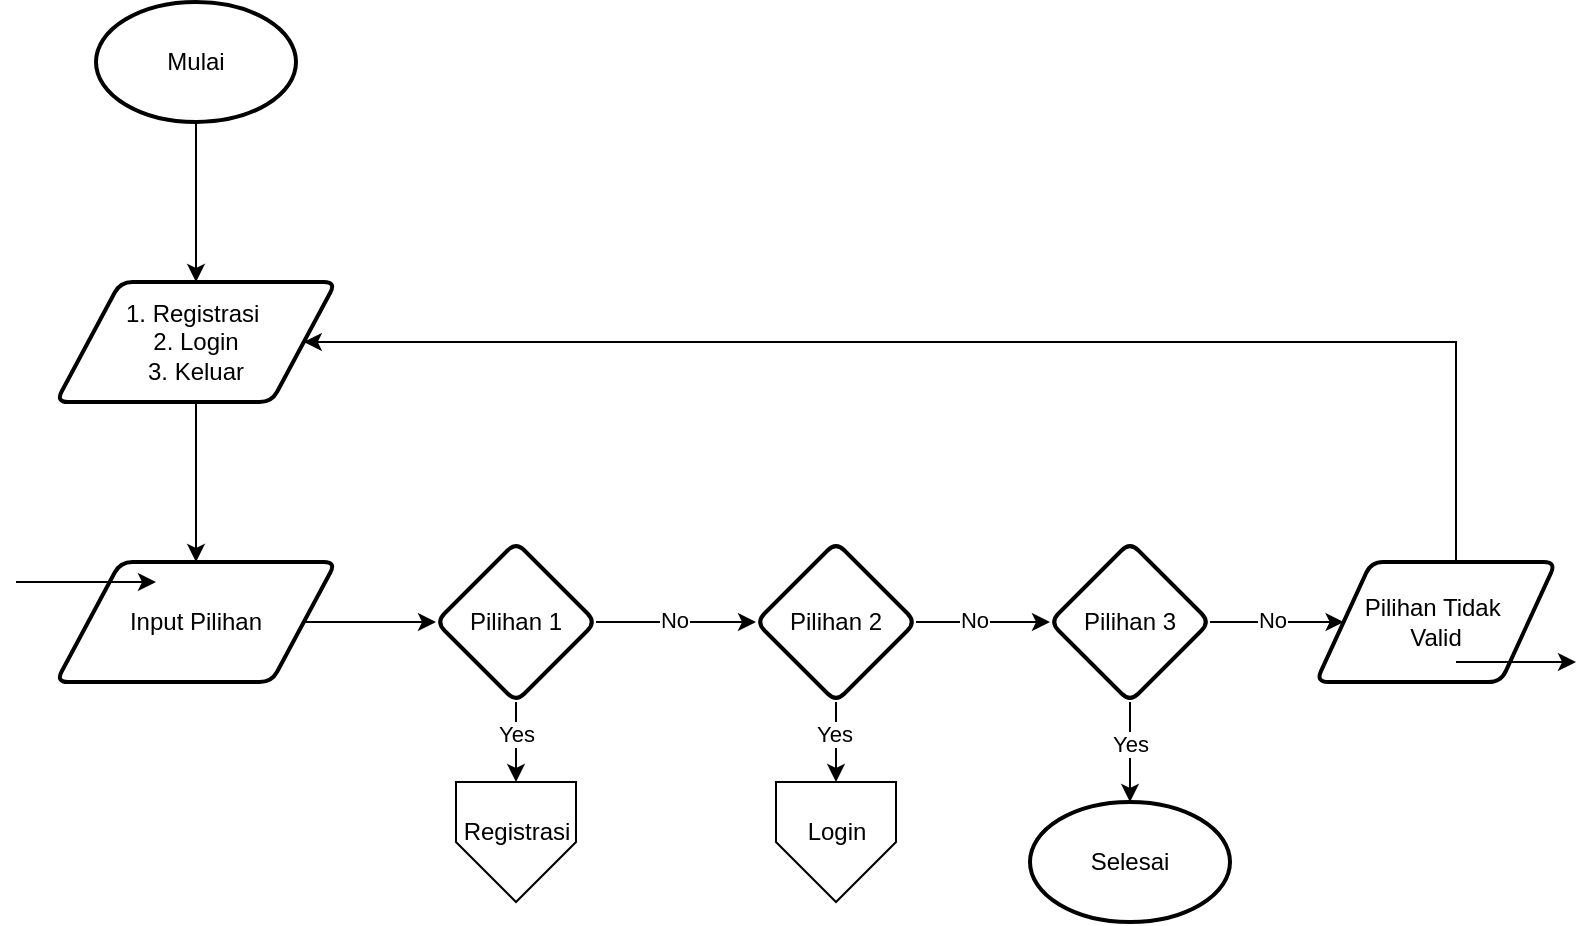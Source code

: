 <mxfile version="27.0.2" pages="14">
  <diagram name="Pilihan Menu " id="Y3A9pHZDf5B4Pq4lXujc">
    <mxGraphModel dx="1455" dy="2187" grid="1" gridSize="10" guides="1" tooltips="1" connect="1" arrows="1" fold="1" page="1" pageScale="1" pageWidth="827" pageHeight="1169" math="0" shadow="0">
      <root>
        <mxCell id="0" />
        <mxCell id="1" parent="0" />
        <mxCell id="8mEYjzqc0WgLYwDRPM7n-8" value="" style="edgeStyle=orthogonalEdgeStyle;rounded=0;orthogonalLoop=1;jettySize=auto;html=1;" parent="1" source="8mEYjzqc0WgLYwDRPM7n-2" target="8mEYjzqc0WgLYwDRPM7n-7" edge="1">
          <mxGeometry relative="1" as="geometry" />
        </mxCell>
        <mxCell id="8mEYjzqc0WgLYwDRPM7n-2" value="1. Registrasi&amp;nbsp;&lt;div&gt;2. Login&lt;/div&gt;&lt;div&gt;3. Keluar&lt;/div&gt;" style="shape=parallelogram;html=1;strokeWidth=2;perimeter=parallelogramPerimeter;whiteSpace=wrap;rounded=1;arcSize=12;size=0.23;" parent="1" vertex="1">
          <mxGeometry x="330" y="140" width="140" height="60" as="geometry" />
        </mxCell>
        <mxCell id="8mEYjzqc0WgLYwDRPM7n-4" value="" style="edgeStyle=orthogonalEdgeStyle;rounded=0;orthogonalLoop=1;jettySize=auto;html=1;" parent="1" source="8mEYjzqc0WgLYwDRPM7n-3" target="8mEYjzqc0WgLYwDRPM7n-2" edge="1">
          <mxGeometry relative="1" as="geometry">
            <Array as="points">
              <mxPoint x="400" y="130" />
              <mxPoint x="400" y="130" />
            </Array>
          </mxGeometry>
        </mxCell>
        <mxCell id="8mEYjzqc0WgLYwDRPM7n-3" value="Mulai" style="strokeWidth=2;html=1;shape=mxgraph.flowchart.start_1;whiteSpace=wrap;" parent="1" vertex="1">
          <mxGeometry x="350" width="100" height="60" as="geometry" />
        </mxCell>
        <mxCell id="8mEYjzqc0WgLYwDRPM7n-11" value="" style="edgeStyle=orthogonalEdgeStyle;rounded=0;orthogonalLoop=1;jettySize=auto;html=1;" parent="1" source="8mEYjzqc0WgLYwDRPM7n-7" target="8mEYjzqc0WgLYwDRPM7n-10" edge="1">
          <mxGeometry relative="1" as="geometry" />
        </mxCell>
        <mxCell id="8mEYjzqc0WgLYwDRPM7n-7" value="Input Pilihan" style="shape=parallelogram;html=1;strokeWidth=2;perimeter=parallelogramPerimeter;whiteSpace=wrap;rounded=1;arcSize=12;size=0.23;" parent="1" vertex="1">
          <mxGeometry x="330" y="280" width="140" height="60" as="geometry" />
        </mxCell>
        <mxCell id="8mEYjzqc0WgLYwDRPM7n-9" value="" style="endArrow=classic;html=1;rounded=0;entryX=0.357;entryY=0.167;entryDx=0;entryDy=0;entryPerimeter=0;" parent="1" target="8mEYjzqc0WgLYwDRPM7n-7" edge="1">
          <mxGeometry width="50" height="50" relative="1" as="geometry">
            <mxPoint x="310" y="290" as="sourcePoint" />
            <mxPoint x="360" y="240" as="targetPoint" />
          </mxGeometry>
        </mxCell>
        <mxCell id="8mEYjzqc0WgLYwDRPM7n-13" value="" style="edgeStyle=orthogonalEdgeStyle;rounded=0;orthogonalLoop=1;jettySize=auto;html=1;" parent="1" source="8mEYjzqc0WgLYwDRPM7n-10" target="8mEYjzqc0WgLYwDRPM7n-12" edge="1">
          <mxGeometry relative="1" as="geometry" />
        </mxCell>
        <mxCell id="R-cTZTO7tqke21ejqiwu-2" value="No" style="edgeLabel;html=1;align=center;verticalAlign=middle;resizable=0;points=[];" vertex="1" connectable="0" parent="8mEYjzqc0WgLYwDRPM7n-13">
          <mxGeometry x="-0.028" y="1" relative="1" as="geometry">
            <mxPoint as="offset" />
          </mxGeometry>
        </mxCell>
        <mxCell id="8mEYjzqc0WgLYwDRPM7n-19" value="" style="edgeStyle=orthogonalEdgeStyle;rounded=0;orthogonalLoop=1;jettySize=auto;html=1;" parent="1" source="8mEYjzqc0WgLYwDRPM7n-10" target="8mEYjzqc0WgLYwDRPM7n-16" edge="1">
          <mxGeometry relative="1" as="geometry" />
        </mxCell>
        <mxCell id="R-cTZTO7tqke21ejqiwu-1" value="Yes" style="edgeLabel;html=1;align=center;verticalAlign=middle;resizable=0;points=[];" vertex="1" connectable="0" parent="8mEYjzqc0WgLYwDRPM7n-19">
          <mxGeometry x="-0.215" relative="1" as="geometry">
            <mxPoint as="offset" />
          </mxGeometry>
        </mxCell>
        <mxCell id="8mEYjzqc0WgLYwDRPM7n-10" value="Pilihan 1" style="rhombus;whiteSpace=wrap;html=1;strokeWidth=2;rounded=1;arcSize=12;" parent="1" vertex="1">
          <mxGeometry x="520" y="270" width="80" height="80" as="geometry" />
        </mxCell>
        <mxCell id="8mEYjzqc0WgLYwDRPM7n-15" value="" style="edgeStyle=orthogonalEdgeStyle;rounded=0;orthogonalLoop=1;jettySize=auto;html=1;" parent="1" source="8mEYjzqc0WgLYwDRPM7n-12" target="8mEYjzqc0WgLYwDRPM7n-14" edge="1">
          <mxGeometry relative="1" as="geometry" />
        </mxCell>
        <mxCell id="R-cTZTO7tqke21ejqiwu-4" value="No" style="edgeLabel;html=1;align=center;verticalAlign=middle;resizable=0;points=[];" vertex="1" connectable="0" parent="8mEYjzqc0WgLYwDRPM7n-15">
          <mxGeometry x="-0.143" y="1" relative="1" as="geometry">
            <mxPoint as="offset" />
          </mxGeometry>
        </mxCell>
        <mxCell id="8mEYjzqc0WgLYwDRPM7n-20" value="" style="edgeStyle=orthogonalEdgeStyle;rounded=0;orthogonalLoop=1;jettySize=auto;html=1;" parent="1" source="8mEYjzqc0WgLYwDRPM7n-12" target="8mEYjzqc0WgLYwDRPM7n-18" edge="1">
          <mxGeometry relative="1" as="geometry" />
        </mxCell>
        <mxCell id="R-cTZTO7tqke21ejqiwu-3" value="Yes" style="edgeLabel;html=1;align=center;verticalAlign=middle;resizable=0;points=[];" vertex="1" connectable="0" parent="8mEYjzqc0WgLYwDRPM7n-20">
          <mxGeometry x="-0.215" y="-1" relative="1" as="geometry">
            <mxPoint as="offset" />
          </mxGeometry>
        </mxCell>
        <mxCell id="8mEYjzqc0WgLYwDRPM7n-12" value="Pilihan 2" style="rhombus;whiteSpace=wrap;html=1;strokeWidth=2;rounded=1;arcSize=12;" parent="1" vertex="1">
          <mxGeometry x="680" y="270" width="80" height="80" as="geometry" />
        </mxCell>
        <mxCell id="8mEYjzqc0WgLYwDRPM7n-27" value="" style="edgeStyle=orthogonalEdgeStyle;rounded=0;orthogonalLoop=1;jettySize=auto;html=1;" parent="1" source="8mEYjzqc0WgLYwDRPM7n-14" target="8mEYjzqc0WgLYwDRPM7n-26" edge="1">
          <mxGeometry relative="1" as="geometry" />
        </mxCell>
        <mxCell id="R-cTZTO7tqke21ejqiwu-6" value="No" style="edgeLabel;html=1;align=center;verticalAlign=middle;resizable=0;points=[];" vertex="1" connectable="0" parent="8mEYjzqc0WgLYwDRPM7n-27">
          <mxGeometry x="-0.069" y="1" relative="1" as="geometry">
            <mxPoint as="offset" />
          </mxGeometry>
        </mxCell>
        <mxCell id="8mEYjzqc0WgLYwDRPM7n-14" value="Pilihan 3" style="rhombus;whiteSpace=wrap;html=1;strokeWidth=2;rounded=1;arcSize=12;" parent="1" vertex="1">
          <mxGeometry x="827" y="270" width="80" height="80" as="geometry" />
        </mxCell>
        <mxCell id="8mEYjzqc0WgLYwDRPM7n-16" value="" style="verticalLabelPosition=bottom;verticalAlign=top;html=1;shape=offPageConnector;rounded=0;size=0.5;" parent="1" vertex="1">
          <mxGeometry x="530" y="390" width="60" height="60" as="geometry" />
        </mxCell>
        <mxCell id="8mEYjzqc0WgLYwDRPM7n-18" value="" style="verticalLabelPosition=bottom;verticalAlign=top;html=1;shape=offPageConnector;rounded=0;size=0.5;" parent="1" vertex="1">
          <mxGeometry x="690" y="390" width="60" height="60" as="geometry" />
        </mxCell>
        <mxCell id="8mEYjzqc0WgLYwDRPM7n-22" value="Registrasi" style="text;html=1;align=center;verticalAlign=middle;resizable=0;points=[];autosize=1;strokeColor=none;fillColor=none;" parent="1" vertex="1">
          <mxGeometry x="520" y="400" width="80" height="30" as="geometry" />
        </mxCell>
        <mxCell id="8mEYjzqc0WgLYwDRPM7n-23" value="Login" style="text;html=1;align=center;verticalAlign=middle;resizable=0;points=[];autosize=1;strokeColor=none;fillColor=none;" parent="1" vertex="1">
          <mxGeometry x="695" y="400" width="50" height="30" as="geometry" />
        </mxCell>
        <mxCell id="8mEYjzqc0WgLYwDRPM7n-40" style="edgeStyle=orthogonalEdgeStyle;rounded=0;orthogonalLoop=1;jettySize=auto;html=1;entryX=1;entryY=0.5;entryDx=0;entryDy=0;" parent="1" source="8mEYjzqc0WgLYwDRPM7n-26" target="8mEYjzqc0WgLYwDRPM7n-2" edge="1">
          <mxGeometry relative="1" as="geometry">
            <Array as="points">
              <mxPoint x="1030" y="170" />
            </Array>
          </mxGeometry>
        </mxCell>
        <mxCell id="8mEYjzqc0WgLYwDRPM7n-26" value="Pilihan Tidak&amp;nbsp;&lt;div&gt;Valid&lt;/div&gt;" style="shape=parallelogram;html=1;strokeWidth=2;perimeter=parallelogramPerimeter;whiteSpace=wrap;rounded=1;arcSize=12;size=0.23;" parent="1" vertex="1">
          <mxGeometry x="960" y="280" width="120" height="60" as="geometry" />
        </mxCell>
        <mxCell id="8mEYjzqc0WgLYwDRPM7n-28" value="" style="endArrow=classic;html=1;rounded=0;" parent="1" edge="1">
          <mxGeometry width="50" height="50" relative="1" as="geometry">
            <mxPoint x="1030" y="330" as="sourcePoint" />
            <mxPoint x="1090" y="330" as="targetPoint" />
          </mxGeometry>
        </mxCell>
        <mxCell id="8mEYjzqc0WgLYwDRPM7n-41" value="Selesai" style="strokeWidth=2;html=1;shape=mxgraph.flowchart.start_1;whiteSpace=wrap;" parent="1" vertex="1">
          <mxGeometry x="817" y="400" width="100" height="60" as="geometry" />
        </mxCell>
        <mxCell id="8mEYjzqc0WgLYwDRPM7n-45" style="edgeStyle=orthogonalEdgeStyle;rounded=0;orthogonalLoop=1;jettySize=auto;html=1;entryX=0.5;entryY=0;entryDx=0;entryDy=0;entryPerimeter=0;" parent="1" source="8mEYjzqc0WgLYwDRPM7n-14" target="8mEYjzqc0WgLYwDRPM7n-41" edge="1">
          <mxGeometry relative="1" as="geometry" />
        </mxCell>
        <mxCell id="R-cTZTO7tqke21ejqiwu-5" value="Yes" style="edgeLabel;html=1;align=center;verticalAlign=middle;resizable=0;points=[];" vertex="1" connectable="0" parent="8mEYjzqc0WgLYwDRPM7n-45">
          <mxGeometry x="-0.176" relative="1" as="geometry">
            <mxPoint as="offset" />
          </mxGeometry>
        </mxCell>
      </root>
    </mxGraphModel>
  </diagram>
  <diagram id="4BMGxVfVt8Ey7SXa1ZiR" name="Registrasi">
    <mxGraphModel dx="-658" dy="697" grid="1" gridSize="10" guides="1" tooltips="1" connect="1" arrows="1" fold="1" page="1" pageScale="1" pageWidth="827" pageHeight="1169" math="0" shadow="0">
      <root>
        <mxCell id="0" />
        <mxCell id="1" parent="0" />
        <mxCell id="4KjW63GgcPd1cQ1uUD3R-37" style="edgeStyle=orthogonalEdgeStyle;rounded=0;orthogonalLoop=1;jettySize=auto;html=1;labelBackgroundColor=none;fontColor=default;" parent="1" source="4KjW63GgcPd1cQ1uUD3R-38" target="4KjW63GgcPd1cQ1uUD3R-40" edge="1">
          <mxGeometry relative="1" as="geometry" />
        </mxCell>
        <mxCell id="4KjW63GgcPd1cQ1uUD3R-38" value="&quot;===REGISTRASI===&lt;div&gt;Username :&lt;/div&gt;&lt;div&gt;Password :&lt;/div&gt;&lt;div&gt;Alamat :&lt;/div&gt;" style="shape=parallelogram;perimeter=parallelogramPerimeter;whiteSpace=wrap;html=1;fixedSize=1;labelBackgroundColor=none;" parent="1" vertex="1">
          <mxGeometry x="2096" y="190" width="236" height="70" as="geometry" />
        </mxCell>
        <mxCell id="4KjW63GgcPd1cQ1uUD3R-39" style="edgeStyle=orthogonalEdgeStyle;rounded=0;orthogonalLoop=1;jettySize=auto;html=1;entryX=0.5;entryY=0;entryDx=0;entryDy=0;labelBackgroundColor=none;fontColor=default;" parent="1" source="4KjW63GgcPd1cQ1uUD3R-40" target="4KjW63GgcPd1cQ1uUD3R-43" edge="1">
          <mxGeometry relative="1" as="geometry" />
        </mxCell>
        <mxCell id="4KjW63GgcPd1cQ1uUD3R-40" value="Input Username,&lt;div&gt;&amp;nbsp;Password dan Alamat&lt;/div&gt;" style="shape=parallelogram;perimeter=parallelogramPerimeter;whiteSpace=wrap;html=1;fixedSize=1;labelBackgroundColor=none;" parent="1" vertex="1">
          <mxGeometry x="2140" y="350" width="148" height="50" as="geometry" />
        </mxCell>
        <mxCell id="4KjW63GgcPd1cQ1uUD3R-41" style="edgeStyle=orthogonalEdgeStyle;rounded=0;orthogonalLoop=1;jettySize=auto;html=1;entryX=0.5;entryY=0;entryDx=0;entryDy=0;labelBackgroundColor=none;fontColor=default;" parent="1" source="4KjW63GgcPd1cQ1uUD3R-43" target="4KjW63GgcPd1cQ1uUD3R-45" edge="1">
          <mxGeometry relative="1" as="geometry" />
        </mxCell>
        <mxCell id="xvuOKzwhErLoE6IsodZq-2" value="Yes" style="edgeLabel;html=1;align=center;verticalAlign=middle;resizable=0;points=[];" vertex="1" connectable="0" parent="4KjW63GgcPd1cQ1uUD3R-41">
          <mxGeometry x="-0.336" y="1" relative="1" as="geometry">
            <mxPoint as="offset" />
          </mxGeometry>
        </mxCell>
        <mxCell id="4KjW63GgcPd1cQ1uUD3R-42" style="edgeStyle=orthogonalEdgeStyle;rounded=0;orthogonalLoop=1;jettySize=auto;html=1;labelBackgroundColor=none;fontColor=default;" parent="1" source="4KjW63GgcPd1cQ1uUD3R-43" target="4KjW63GgcPd1cQ1uUD3R-47" edge="1">
          <mxGeometry relative="1" as="geometry" />
        </mxCell>
        <mxCell id="xvuOKzwhErLoE6IsodZq-1" value="No" style="edgeLabel;html=1;align=center;verticalAlign=middle;resizable=0;points=[];" vertex="1" connectable="0" parent="4KjW63GgcPd1cQ1uUD3R-42">
          <mxGeometry x="-0.449" relative="1" as="geometry">
            <mxPoint as="offset" />
          </mxGeometry>
        </mxCell>
        <mxCell id="4KjW63GgcPd1cQ1uUD3R-43" value="username not in users" style="rhombus;whiteSpace=wrap;html=1;labelBackgroundColor=none;" parent="1" vertex="1">
          <mxGeometry x="2161" y="455" width="106" height="100" as="geometry" />
        </mxCell>
        <mxCell id="4KjW63GgcPd1cQ1uUD3R-44" style="edgeStyle=orthogonalEdgeStyle;rounded=0;orthogonalLoop=1;jettySize=auto;html=1;labelBackgroundColor=none;fontColor=default;" parent="1" source="4KjW63GgcPd1cQ1uUD3R-45" target="4KjW63GgcPd1cQ1uUD3R-54" edge="1">
          <mxGeometry relative="1" as="geometry">
            <Array as="points">
              <mxPoint x="2429" y="810" />
            </Array>
            <mxPoint x="2270" y="1010" as="targetPoint" />
          </mxGeometry>
        </mxCell>
        <mxCell id="4KjW63GgcPd1cQ1uUD3R-45" value="&quot;Registrasi berhasil {username} telah ditambahkan sebagai pengguna biasa.&amp;nbsp;&lt;div&gt;Silahkan Login&quot;&lt;/div&gt;" style="shape=parallelogram;perimeter=parallelogramPerimeter;whiteSpace=wrap;html=1;fixedSize=1;labelBackgroundColor=none;" parent="1" vertex="1">
          <mxGeometry x="2360" y="585" width="138" height="95" as="geometry" />
        </mxCell>
        <mxCell id="4KjW63GgcPd1cQ1uUD3R-59" style="edgeStyle=orthogonalEdgeStyle;rounded=0;orthogonalLoop=1;jettySize=auto;html=1;entryX=0;entryY=0.25;entryDx=0;entryDy=0;" parent="1" source="4KjW63GgcPd1cQ1uUD3R-47" target="4KjW63GgcPd1cQ1uUD3R-54" edge="1">
          <mxGeometry relative="1" as="geometry">
            <Array as="points">
              <mxPoint x="2014" y="810" />
            </Array>
          </mxGeometry>
        </mxCell>
        <mxCell id="4KjW63GgcPd1cQ1uUD3R-47" value="&quot;Username telah terdaftar!!&quot;" style="shape=parallelogram;perimeter=parallelogramPerimeter;whiteSpace=wrap;html=1;fixedSize=1;labelBackgroundColor=none;" parent="1" vertex="1">
          <mxGeometry x="1950" y="600" width="128" height="65" as="geometry" />
        </mxCell>
        <mxCell id="4KjW63GgcPd1cQ1uUD3R-50" value="" style="edgeStyle=none;orthogonalLoop=1;jettySize=auto;html=1;rounded=0;labelBackgroundColor=none;fontColor=default;" parent="1" edge="1">
          <mxGeometry width="100" relative="1" as="geometry">
            <mxPoint x="2350" y="590" as="sourcePoint" />
            <mxPoint x="2400" y="590" as="targetPoint" />
            <Array as="points" />
          </mxGeometry>
        </mxCell>
        <mxCell id="4KjW63GgcPd1cQ1uUD3R-51" value="" style="edgeStyle=none;orthogonalLoop=1;jettySize=auto;html=1;rounded=0;labelBackgroundColor=none;fontColor=default;" parent="1" edge="1">
          <mxGeometry width="100" relative="1" as="geometry">
            <mxPoint x="1940" y="610" as="sourcePoint" />
            <mxPoint x="1986" y="610" as="targetPoint" />
            <Array as="points" />
          </mxGeometry>
        </mxCell>
        <mxCell id="4KjW63GgcPd1cQ1uUD3R-52" value="" style="edgeStyle=none;orthogonalLoop=1;jettySize=auto;html=1;rounded=0;exitX=0.928;exitY=0.857;exitDx=0;exitDy=0;exitPerimeter=0;labelBackgroundColor=none;fontColor=default;" parent="1" source="4KjW63GgcPd1cQ1uUD3R-38" edge="1">
          <mxGeometry width="100" relative="1" as="geometry">
            <mxPoint x="2320" y="250" as="sourcePoint" />
            <mxPoint x="2370" y="250" as="targetPoint" />
            <Array as="points">
              <mxPoint x="2300" y="250" />
            </Array>
          </mxGeometry>
        </mxCell>
        <mxCell id="4KjW63GgcPd1cQ1uUD3R-53" style="edgeStyle=orthogonalEdgeStyle;rounded=0;orthogonalLoop=1;jettySize=auto;html=1;entryX=0.5;entryY=0;entryDx=0;entryDy=0;labelBackgroundColor=none;fontColor=default;" parent="1" target="4KjW63GgcPd1cQ1uUD3R-38" edge="1">
          <mxGeometry relative="1" as="geometry">
            <Array as="points">
              <mxPoint x="2214" y="90" />
            </Array>
            <mxPoint x="2214" y="80" as="sourcePoint" />
          </mxGeometry>
        </mxCell>
        <mxCell id="4KjW63GgcPd1cQ1uUD3R-54" value="" style="verticalLabelPosition=bottom;verticalAlign=top;html=1;shape=offPageConnector;rounded=0;size=0.5;labelBackgroundColor=none;" parent="1" vertex="1">
          <mxGeometry x="2169" y="790" width="90" height="80" as="geometry" />
        </mxCell>
        <mxCell id="4KjW63GgcPd1cQ1uUD3R-55" value="" style="endArrow=classic;html=1;rounded=0;" parent="1" edge="1">
          <mxGeometry width="50" height="50" relative="1" as="geometry">
            <mxPoint x="2124" y="358" as="sourcePoint" />
            <mxPoint x="2184" y="358" as="targetPoint" />
            <Array as="points">
              <mxPoint x="2164" y="358" />
            </Array>
          </mxGeometry>
        </mxCell>
        <mxCell id="4KjW63GgcPd1cQ1uUD3R-56" value="" style="verticalLabelPosition=bottom;verticalAlign=top;html=1;shape=offPageConnector;rounded=0;size=0.5;" parent="1" vertex="1">
          <mxGeometry x="2184" y="20" width="60" height="60" as="geometry" />
        </mxCell>
        <mxCell id="4KjW63GgcPd1cQ1uUD3R-57" value="Registrasi" style="text;html=1;align=center;verticalAlign=middle;resizable=0;points=[];autosize=1;strokeColor=none;fillColor=none;" parent="1" vertex="1">
          <mxGeometry x="2174" y="30" width="80" height="30" as="geometry" />
        </mxCell>
        <mxCell id="GumetweKsyKCjBb0cIuh-1" value="Pilihan Menu" style="text;html=1;align=center;verticalAlign=middle;resizable=0;points=[];autosize=1;strokeColor=none;fillColor=none;" parent="1" vertex="1">
          <mxGeometry x="2169" y="800" width="90" height="30" as="geometry" />
        </mxCell>
      </root>
    </mxGraphModel>
  </diagram>
  <diagram id="SonDUeylt8EdaTDd4hDl" name="Login">
    <mxGraphModel dx="1720" dy="1204" grid="1" gridSize="10" guides="1" tooltips="1" connect="1" arrows="1" fold="1" page="1" pageScale="1" pageWidth="827" pageHeight="1169" math="0" shadow="0">
      <root>
        <mxCell id="0" />
        <mxCell id="1" parent="0" />
        <mxCell id="EIjFwtyBnqrGqCo5eVuW-4" value="" style="edgeStyle=orthogonalEdgeStyle;rounded=0;orthogonalLoop=1;jettySize=auto;html=1;" edge="1" parent="1" source="fIR_gDikbbPsc9TXOGuO-2" target="EIjFwtyBnqrGqCo5eVuW-3">
          <mxGeometry relative="1" as="geometry" />
        </mxCell>
        <mxCell id="fIR_gDikbbPsc9TXOGuO-2" value="&lt;font style=&quot;font-size: 10px;&quot;&gt;Login dengan Input&lt;/font&gt;&lt;div&gt;&lt;span style=&quot;font-size: 10px; background-color: light-dark(#ffffff, var(--ge-dark-color, #121212)); color: light-dark(rgb(0, 0, 0), rgb(255, 255, 255));&quot;&gt;Username dan&lt;/span&gt;&lt;/div&gt;&lt;div&gt;&lt;span style=&quot;font-size: 10px; background-color: light-dark(#ffffff, var(--ge-dark-color, #121212)); color: light-dark(rgb(0, 0, 0), rgb(255, 255, 255));&quot;&gt;Password&lt;/span&gt;&lt;/div&gt;" style="shape=parallelogram;perimeter=parallelogramPerimeter;whiteSpace=wrap;html=1;fixedSize=1;strokeWidth=2;labelBackgroundColor=default;" parent="1" vertex="1">
          <mxGeometry x="330" y="210" width="140" height="70" as="geometry" />
        </mxCell>
        <mxCell id="fIR_gDikbbPsc9TXOGuO-6" value="" style="endArrow=classic;html=1;rounded=0;" parent="1" edge="1">
          <mxGeometry width="50" height="50" relative="1" as="geometry">
            <mxPoint x="300" y="220" as="sourcePoint" />
            <mxPoint x="360" y="220" as="targetPoint" />
          </mxGeometry>
        </mxCell>
        <mxCell id="fIR_gDikbbPsc9TXOGuO-7" value="" style="edgeStyle=orthogonalEdgeStyle;rounded=0;orthogonalLoop=1;jettySize=auto;html=1;" parent="1" source="fIR_gDikbbPsc9TXOGuO-8" target="fIR_gDikbbPsc9TXOGuO-13" edge="1">
          <mxGeometry relative="1" as="geometry" />
        </mxCell>
        <mxCell id="fIR_gDikbbPsc9TXOGuO-8" value="Batas Login + 1" style="whiteSpace=wrap;html=1;strokeWidth=2;labelBackgroundColor=default;" parent="1" vertex="1">
          <mxGeometry x="340" y="521.5" width="120" height="60" as="geometry" />
        </mxCell>
        <mxCell id="fIR_gDikbbPsc9TXOGuO-9" value="" style="edgeStyle=orthogonalEdgeStyle;rounded=0;orthogonalLoop=1;jettySize=auto;html=1;" parent="1" source="fIR_gDikbbPsc9TXOGuO-10" edge="1">
          <mxGeometry relative="1" as="geometry">
            <mxPoint x="720" y="400.6" as="targetPoint" />
          </mxGeometry>
        </mxCell>
        <mxCell id="fIR_gDikbbPsc9TXOGuO-10" value="Login Berhasil" style="shape=parallelogram;perimeter=parallelogramPerimeter;whiteSpace=wrap;html=1;fixedSize=1;strokeWidth=2;labelBackgroundColor=default;" parent="1" vertex="1">
          <mxGeometry x="530" y="370.5" width="120" height="60" as="geometry" />
        </mxCell>
        <mxCell id="fIR_gDikbbPsc9TXOGuO-11" value="" style="edgeStyle=orthogonalEdgeStyle;rounded=0;orthogonalLoop=1;jettySize=auto;html=1;" parent="1" edge="1">
          <mxGeometry relative="1" as="geometry">
            <mxPoint x="400" y="709.5" as="sourcePoint" />
            <mxPoint x="400" y="789.5" as="targetPoint" />
          </mxGeometry>
        </mxCell>
        <mxCell id="EIjFwtyBnqrGqCo5eVuW-23" value="Yes" style="edgeLabel;html=1;align=center;verticalAlign=middle;resizable=0;points=[];" vertex="1" connectable="0" parent="fIR_gDikbbPsc9TXOGuO-11">
          <mxGeometry x="-0.188" relative="1" as="geometry">
            <mxPoint y="8" as="offset" />
          </mxGeometry>
        </mxCell>
        <mxCell id="fIR_gDikbbPsc9TXOGuO-12" style="edgeStyle=orthogonalEdgeStyle;rounded=0;orthogonalLoop=1;jettySize=auto;html=1;exitX=0;exitY=0.5;exitDx=0;exitDy=0;" parent="1" source="fIR_gDikbbPsc9TXOGuO-13" target="fIR_gDikbbPsc9TXOGuO-2" edge="1">
          <mxGeometry relative="1" as="geometry">
            <Array as="points">
              <mxPoint x="280" y="678" />
              <mxPoint x="280" y="245" />
            </Array>
          </mxGeometry>
        </mxCell>
        <mxCell id="EIjFwtyBnqrGqCo5eVuW-22" value="No" style="edgeLabel;html=1;align=center;verticalAlign=middle;resizable=0;points=[];" vertex="1" connectable="0" parent="fIR_gDikbbPsc9TXOGuO-12">
          <mxGeometry x="-0.779" relative="1" as="geometry">
            <mxPoint x="31" as="offset" />
          </mxGeometry>
        </mxCell>
        <mxCell id="fIR_gDikbbPsc9TXOGuO-13" value="&lt;font style=&quot;font-size: 9px;&quot;&gt;Batas Login == 3&lt;/font&gt;" style="rhombus;whiteSpace=wrap;html=1;strokeWidth=2;labelBackgroundColor=default;" parent="1" vertex="1">
          <mxGeometry x="355" y="637" width="90" height="82.5" as="geometry" />
        </mxCell>
        <mxCell id="fIR_gDikbbPsc9TXOGuO-14" value="" style="edgeStyle=orthogonalEdgeStyle;rounded=0;orthogonalLoop=1;jettySize=auto;html=1;" parent="1" edge="1">
          <mxGeometry relative="1" as="geometry">
            <mxPoint x="400" y="832" as="sourcePoint" />
            <mxPoint x="400" y="902" as="targetPoint" />
          </mxGeometry>
        </mxCell>
        <mxCell id="fIR_gDikbbPsc9TXOGuO-15" value="" style="shape=parallelogram;perimeter=parallelogramPerimeter;whiteSpace=wrap;html=1;fixedSize=1;strokeWidth=2;labelBackgroundColor=default;" parent="1" vertex="1">
          <mxGeometry x="340" y="788.5" width="120" height="57.5" as="geometry" />
        </mxCell>
        <mxCell id="fIR_gDikbbPsc9TXOGuO-16" value="Selesai" style="ellipse;whiteSpace=wrap;html=1;" parent="1" vertex="1">
          <mxGeometry x="350" y="902" width="100" height="70" as="geometry" />
        </mxCell>
        <mxCell id="fIR_gDikbbPsc9TXOGuO-23" value="" style="edgeStyle=orthogonalEdgeStyle;rounded=0;orthogonalLoop=1;jettySize=auto;html=1;" parent="1" source="fIR_gDikbbPsc9TXOGuO-22" target="fIR_gDikbbPsc9TXOGuO-2" edge="1">
          <mxGeometry relative="1" as="geometry" />
        </mxCell>
        <mxCell id="fIR_gDikbbPsc9TXOGuO-22" value="" style="verticalLabelPosition=bottom;verticalAlign=top;html=1;shape=offPageConnector;rounded=0;size=0.5;" parent="1" vertex="1">
          <mxGeometry x="370" y="40" width="60" height="60" as="geometry" />
        </mxCell>
        <mxCell id="BzKu4ZSOftm57XBxs96W-1" value="Login" style="text;html=1;align=center;verticalAlign=middle;resizable=0;points=[];autosize=1;strokeColor=none;fillColor=none;" parent="1" vertex="1">
          <mxGeometry x="374" y="55" width="50" height="30" as="geometry" />
        </mxCell>
        <mxCell id="Q7p0L09a5T8ur6GjJPmd-2" value="" style="edgeStyle=orthogonalEdgeStyle;rounded=0;orthogonalLoop=1;jettySize=auto;html=1;" parent="1" source="TFkXBZradC-4K2jK87xM-1" target="Q7p0L09a5T8ur6GjJPmd-1" edge="1">
          <mxGeometry relative="1" as="geometry" />
        </mxCell>
        <mxCell id="EIjFwtyBnqrGqCo5eVuW-18" value="No" style="edgeLabel;html=1;align=center;verticalAlign=middle;resizable=0;points=[];" vertex="1" connectable="0" parent="Q7p0L09a5T8ur6GjJPmd-2">
          <mxGeometry x="-0.009" relative="1" as="geometry">
            <mxPoint y="1" as="offset" />
          </mxGeometry>
        </mxCell>
        <mxCell id="wOnp4WFjLdVs3_2n9qA1-3" value="" style="edgeStyle=orthogonalEdgeStyle;rounded=0;orthogonalLoop=1;jettySize=auto;html=1;" parent="1" source="TFkXBZradC-4K2jK87xM-1" target="wOnp4WFjLdVs3_2n9qA1-1" edge="1">
          <mxGeometry relative="1" as="geometry" />
        </mxCell>
        <mxCell id="EIjFwtyBnqrGqCo5eVuW-19" value="Yes" style="edgeLabel;html=1;align=center;verticalAlign=middle;resizable=0;points=[];" vertex="1" connectable="0" parent="wOnp4WFjLdVs3_2n9qA1-3">
          <mxGeometry x="-0.187" relative="1" as="geometry">
            <mxPoint as="offset" />
          </mxGeometry>
        </mxCell>
        <mxCell id="TFkXBZradC-4K2jK87xM-1" value="Login Sebagai Admin" style="strokeWidth=2;html=1;shape=mxgraph.flowchart.decision;whiteSpace=wrap;" parent="1" vertex="1">
          <mxGeometry x="720" y="350.5" width="100" height="100" as="geometry" />
        </mxCell>
        <mxCell id="wOnp4WFjLdVs3_2n9qA1-4" value="" style="edgeStyle=orthogonalEdgeStyle;rounded=0;orthogonalLoop=1;jettySize=auto;html=1;" parent="1" source="Q7p0L09a5T8ur6GjJPmd-1" target="wOnp4WFjLdVs3_2n9qA1-2" edge="1">
          <mxGeometry relative="1" as="geometry" />
        </mxCell>
        <mxCell id="EIjFwtyBnqrGqCo5eVuW-17" value="Yes" style="edgeLabel;html=1;align=center;verticalAlign=middle;resizable=0;points=[];" vertex="1" connectable="0" parent="wOnp4WFjLdVs3_2n9qA1-4">
          <mxGeometry x="-0.215" y="1" relative="1" as="geometry">
            <mxPoint as="offset" />
          </mxGeometry>
        </mxCell>
        <mxCell id="mR3QJI13V2G94wsCucCq-1" style="edgeStyle=orthogonalEdgeStyle;rounded=0;orthogonalLoop=1;jettySize=auto;html=1;entryX=1;entryY=0.5;entryDx=0;entryDy=0;exitX=1;exitY=0.5;exitDx=0;exitDy=0;exitPerimeter=0;" parent="1" source="Q7p0L09a5T8ur6GjJPmd-1" target="fIR_gDikbbPsc9TXOGuO-16" edge="1">
          <mxGeometry relative="1" as="geometry">
            <Array as="points">
              <mxPoint x="1040" y="400" />
              <mxPoint x="1040" y="937" />
            </Array>
          </mxGeometry>
        </mxCell>
        <mxCell id="EIjFwtyBnqrGqCo5eVuW-16" value="No" style="edgeLabel;html=1;align=center;verticalAlign=middle;resizable=0;points=[];" vertex="1" connectable="0" parent="mR3QJI13V2G94wsCucCq-1">
          <mxGeometry x="-0.966" relative="1" as="geometry">
            <mxPoint as="offset" />
          </mxGeometry>
        </mxCell>
        <mxCell id="Q7p0L09a5T8ur6GjJPmd-1" value="Login Sebagai&amp;nbsp;&lt;div&gt;User&amp;nbsp;&lt;/div&gt;" style="strokeWidth=2;html=1;shape=mxgraph.flowchart.decision;whiteSpace=wrap;" parent="1" vertex="1">
          <mxGeometry x="900" y="350.5" width="100" height="100" as="geometry" />
        </mxCell>
        <mxCell id="wOnp4WFjLdVs3_2n9qA1-1" value="" style="verticalLabelPosition=bottom;verticalAlign=top;html=1;shape=offPageConnector;rounded=0;size=0.5;" parent="1" vertex="1">
          <mxGeometry x="730" y="513" width="80" height="80" as="geometry" />
        </mxCell>
        <mxCell id="wOnp4WFjLdVs3_2n9qA1-2" value="" style="verticalLabelPosition=bottom;verticalAlign=top;html=1;shape=offPageConnector;rounded=0;size=0.5;" parent="1" vertex="1">
          <mxGeometry x="907.5" y="518" width="85" height="80" as="geometry" />
        </mxCell>
        <mxCell id="wOnp4WFjLdVs3_2n9qA1-5" value="Menu Admin" style="text;html=1;align=center;verticalAlign=middle;resizable=0;points=[];autosize=1;strokeColor=none;fillColor=none;" parent="1" vertex="1">
          <mxGeometry x="725" y="523" width="90" height="30" as="geometry" />
        </mxCell>
        <mxCell id="wOnp4WFjLdVs3_2n9qA1-7" value="Menu User" style="text;html=1;align=center;verticalAlign=middle;resizable=0;points=[];autosize=1;strokeColor=none;fillColor=none;" parent="1" vertex="1">
          <mxGeometry x="912.5" y="533" width="80" height="30" as="geometry" />
        </mxCell>
        <mxCell id="EIjFwtyBnqrGqCo5eVuW-5" value="" style="edgeStyle=orthogonalEdgeStyle;rounded=0;orthogonalLoop=1;jettySize=auto;html=1;" edge="1" parent="1" source="EIjFwtyBnqrGqCo5eVuW-3" target="fIR_gDikbbPsc9TXOGuO-8">
          <mxGeometry relative="1" as="geometry" />
        </mxCell>
        <mxCell id="EIjFwtyBnqrGqCo5eVuW-21" value="No" style="edgeLabel;html=1;align=center;verticalAlign=middle;resizable=0;points=[];" vertex="1" connectable="0" parent="EIjFwtyBnqrGqCo5eVuW-5">
          <mxGeometry x="-0.29" relative="1" as="geometry">
            <mxPoint as="offset" />
          </mxGeometry>
        </mxCell>
        <mxCell id="EIjFwtyBnqrGqCo5eVuW-10" style="edgeStyle=orthogonalEdgeStyle;rounded=0;orthogonalLoop=1;jettySize=auto;html=1;exitX=1;exitY=0.5;exitDx=0;exitDy=0;entryX=0;entryY=0.5;entryDx=0;entryDy=0;" edge="1" parent="1" source="EIjFwtyBnqrGqCo5eVuW-3" target="fIR_gDikbbPsc9TXOGuO-10">
          <mxGeometry relative="1" as="geometry" />
        </mxCell>
        <mxCell id="EIjFwtyBnqrGqCo5eVuW-20" value="Yes" style="edgeLabel;html=1;align=center;verticalAlign=middle;resizable=0;points=[];" vertex="1" connectable="0" parent="EIjFwtyBnqrGqCo5eVuW-10">
          <mxGeometry x="-0.035" relative="1" as="geometry">
            <mxPoint as="offset" />
          </mxGeometry>
        </mxCell>
        <mxCell id="EIjFwtyBnqrGqCo5eVuW-3" value="" style="rhombus;whiteSpace=wrap;html=1;strokeWidth=2;labelBackgroundColor=default;" vertex="1" parent="1">
          <mxGeometry x="335" y="340" width="130" height="120" as="geometry" />
        </mxCell>
        <mxCell id="EIjFwtyBnqrGqCo5eVuW-9" value="&lt;span style=&quot;background-color: rgb(255, 255, 255);&quot;&gt;Cek Input Username == user&lt;/span&gt;&lt;div&gt;input Password == Pw&lt;/div&gt;" style="text;html=1;align=center;verticalAlign=middle;whiteSpace=wrap;rounded=0;" vertex="1" parent="1">
          <mxGeometry x="359.25" y="373.5" width="85.75" height="56.5" as="geometry" />
        </mxCell>
        <mxCell id="EIjFwtyBnqrGqCo5eVuW-15" value="&lt;span style=&quot;background-color: rgb(255, 255, 255);&quot;&gt;Gagal Login&amp;nbsp;&lt;/span&gt;&lt;div&gt;Program Berhenti&lt;/div&gt;" style="text;html=1;align=center;verticalAlign=middle;whiteSpace=wrap;rounded=0;" vertex="1" parent="1">
          <mxGeometry x="343.13" y="797.25" width="110" height="40" as="geometry" />
        </mxCell>
      </root>
    </mxGraphModel>
  </diagram>
  <diagram id="v9xt7HOa1xvGFUhl-OHc" name="Menu Admin">
    <mxGraphModel dx="1351" dy="946" grid="1" gridSize="10" guides="1" tooltips="1" connect="1" arrows="1" fold="1" page="1" pageScale="1" pageWidth="827" pageHeight="1169" math="0" shadow="0">
      <root>
        <mxCell id="0" />
        <mxCell id="1" parent="0" />
        <mxCell id="RXjEYfC67qReFsxiy0O_-1" value="" style="edgeStyle=orthogonalEdgeStyle;rounded=0;orthogonalLoop=1;jettySize=auto;html=1;" parent="1" source="RXjEYfC67qReFsxiy0O_-2" target="RXjEYfC67qReFsxiy0O_-4" edge="1">
          <mxGeometry relative="1" as="geometry" />
        </mxCell>
        <mxCell id="RXjEYfC67qReFsxiy0O_-2" value="" style="verticalLabelPosition=bottom;verticalAlign=top;html=1;shape=offPageConnector;rounded=0;size=0.5;" parent="1" vertex="1">
          <mxGeometry x="280" y="30" width="60" height="60" as="geometry" />
        </mxCell>
        <mxCell id="RXjEYfC67qReFsxiy0O_-3" value="" style="edgeStyle=orthogonalEdgeStyle;rounded=0;orthogonalLoop=1;jettySize=auto;html=1;" parent="1" source="RXjEYfC67qReFsxiy0O_-4" target="RXjEYfC67qReFsxiy0O_-8" edge="1">
          <mxGeometry relative="1" as="geometry" />
        </mxCell>
        <mxCell id="RXjEYfC67qReFsxiy0O_-4" value="&lt;div&gt;&lt;br&gt;&lt;/div&gt;Tampilan Menu Admin" style="shape=parallelogram;perimeter=parallelogramPerimeter;whiteSpace=wrap;html=1;fixedSize=1;verticalAlign=top;rounded=0;size=20;" parent="1" vertex="1">
          <mxGeometry x="250" y="140" width="120" height="60" as="geometry" />
        </mxCell>
        <mxCell id="RXjEYfC67qReFsxiy0O_-5" value="" style="endArrow=classic;html=1;rounded=0;" parent="1" edge="1">
          <mxGeometry width="50" height="50" relative="1" as="geometry">
            <mxPoint x="210" y="150" as="sourcePoint" />
            <mxPoint x="280" y="150" as="targetPoint" />
          </mxGeometry>
        </mxCell>
        <mxCell id="RXjEYfC67qReFsxiy0O_-6" value="" style="edgeStyle=orthogonalEdgeStyle;rounded=0;orthogonalLoop=1;jettySize=auto;html=1;" parent="1" source="RXjEYfC67qReFsxiy0O_-8" edge="1">
          <mxGeometry relative="1" as="geometry">
            <mxPoint x="410" y="286" as="targetPoint" />
          </mxGeometry>
        </mxCell>
        <mxCell id="QH1ghsu3Y_A7_6N2Pi_0-13" value="Yes" style="edgeLabel;html=1;align=center;verticalAlign=middle;resizable=0;points=[];" vertex="1" connectable="0" parent="RXjEYfC67qReFsxiy0O_-6">
          <mxGeometry x="-0.261" relative="1" as="geometry">
            <mxPoint as="offset" />
          </mxGeometry>
        </mxCell>
        <mxCell id="RXjEYfC67qReFsxiy0O_-7" value="" style="edgeStyle=orthogonalEdgeStyle;rounded=0;orthogonalLoop=1;jettySize=auto;html=1;" parent="1" source="RXjEYfC67qReFsxiy0O_-8" target="RXjEYfC67qReFsxiy0O_-13" edge="1">
          <mxGeometry relative="1" as="geometry" />
        </mxCell>
        <mxCell id="QH1ghsu3Y_A7_6N2Pi_0-14" value="No" style="edgeLabel;html=1;align=center;verticalAlign=middle;resizable=0;points=[];" vertex="1" connectable="0" parent="RXjEYfC67qReFsxiy0O_-7">
          <mxGeometry x="-0.445" relative="1" as="geometry">
            <mxPoint x="-1" y="7" as="offset" />
          </mxGeometry>
        </mxCell>
        <mxCell id="RXjEYfC67qReFsxiy0O_-8" value="&lt;div&gt;&lt;br&gt;&lt;/div&gt;&lt;div&gt;Tambah Pegawai&lt;/div&gt;" style="rhombus;whiteSpace=wrap;html=1;verticalAlign=top;rounded=0;" parent="1" vertex="1">
          <mxGeometry x="270" y="246" width="80" height="80" as="geometry" />
        </mxCell>
        <mxCell id="RXjEYfC67qReFsxiy0O_-11" value="" style="edgeStyle=orthogonalEdgeStyle;rounded=0;orthogonalLoop=1;jettySize=auto;html=1;" parent="1" source="RXjEYfC67qReFsxiy0O_-13" edge="1">
          <mxGeometry relative="1" as="geometry">
            <mxPoint x="410" y="426" as="targetPoint" />
          </mxGeometry>
        </mxCell>
        <mxCell id="QH1ghsu3Y_A7_6N2Pi_0-12" value="Yes" style="edgeLabel;html=1;align=center;verticalAlign=middle;resizable=0;points=[];" vertex="1" connectable="0" parent="RXjEYfC67qReFsxiy0O_-11">
          <mxGeometry x="-0.308" y="-1" relative="1" as="geometry">
            <mxPoint x="9" y="-1" as="offset" />
          </mxGeometry>
        </mxCell>
        <mxCell id="RXjEYfC67qReFsxiy0O_-12" value="" style="edgeStyle=orthogonalEdgeStyle;rounded=0;orthogonalLoop=1;jettySize=auto;html=1;" parent="1" source="RXjEYfC67qReFsxiy0O_-13" target="RXjEYfC67qReFsxiy0O_-16" edge="1">
          <mxGeometry relative="1" as="geometry" />
        </mxCell>
        <mxCell id="QH1ghsu3Y_A7_6N2Pi_0-11" value="No" style="edgeLabel;html=1;align=center;verticalAlign=middle;resizable=0;points=[];" vertex="1" connectable="0" parent="RXjEYfC67qReFsxiy0O_-12">
          <mxGeometry x="-0.534" y="-1" relative="1" as="geometry">
            <mxPoint x="1" y="14" as="offset" />
          </mxGeometry>
        </mxCell>
        <mxCell id="RXjEYfC67qReFsxiy0O_-13" value="" style="rhombus;whiteSpace=wrap;html=1;verticalAlign=top;rounded=0;" parent="1" vertex="1">
          <mxGeometry x="270" y="386" width="80" height="80" as="geometry" />
        </mxCell>
        <mxCell id="RXjEYfC67qReFsxiy0O_-14" value="" style="edgeStyle=orthogonalEdgeStyle;rounded=0;orthogonalLoop=1;jettySize=auto;html=1;" parent="1" source="RXjEYfC67qReFsxiy0O_-16" edge="1">
          <mxGeometry relative="1" as="geometry">
            <mxPoint x="410" y="570" as="targetPoint" />
          </mxGeometry>
        </mxCell>
        <mxCell id="QH1ghsu3Y_A7_6N2Pi_0-10" value="Yes" style="edgeLabel;html=1;align=center;verticalAlign=middle;resizable=0;points=[];" vertex="1" connectable="0" parent="RXjEYfC67qReFsxiy0O_-14">
          <mxGeometry x="-0.32" relative="1" as="geometry">
            <mxPoint as="offset" />
          </mxGeometry>
        </mxCell>
        <mxCell id="RXjEYfC67qReFsxiy0O_-15" value="" style="edgeStyle=orthogonalEdgeStyle;rounded=0;orthogonalLoop=1;jettySize=auto;html=1;" parent="1" source="RXjEYfC67qReFsxiy0O_-16" target="RXjEYfC67qReFsxiy0O_-21" edge="1">
          <mxGeometry relative="1" as="geometry" />
        </mxCell>
        <mxCell id="QH1ghsu3Y_A7_6N2Pi_0-9" value="No" style="edgeLabel;html=1;align=center;verticalAlign=middle;resizable=0;points=[];" vertex="1" connectable="0" parent="RXjEYfC67qReFsxiy0O_-15">
          <mxGeometry x="-0.534" y="-1" relative="1" as="geometry">
            <mxPoint x="1" y="11" as="offset" />
          </mxGeometry>
        </mxCell>
        <mxCell id="RXjEYfC67qReFsxiy0O_-16" value="&lt;div&gt;&lt;br&gt;&lt;/div&gt;&lt;div&gt;Update Pegawai&lt;/div&gt;" style="rhombus;whiteSpace=wrap;html=1;verticalAlign=top;rounded=0;" parent="1" vertex="1">
          <mxGeometry x="270" y="530" width="80" height="80" as="geometry" />
        </mxCell>
        <mxCell id="RXjEYfC67qReFsxiy0O_-19" value="" style="edgeStyle=orthogonalEdgeStyle;rounded=0;orthogonalLoop=1;jettySize=auto;html=1;" parent="1" source="RXjEYfC67qReFsxiy0O_-21" edge="1">
          <mxGeometry relative="1" as="geometry">
            <mxPoint x="410" y="720" as="targetPoint" />
          </mxGeometry>
        </mxCell>
        <mxCell id="QH1ghsu3Y_A7_6N2Pi_0-8" value="Yes" style="edgeLabel;html=1;align=center;verticalAlign=middle;resizable=0;points=[];" vertex="1" connectable="0" parent="RXjEYfC67qReFsxiy0O_-19">
          <mxGeometry x="-0.249" y="1" relative="1" as="geometry">
            <mxPoint as="offset" />
          </mxGeometry>
        </mxCell>
        <mxCell id="XbvIXVjWS5JPY9hjepc5-2" value="" style="edgeStyle=orthogonalEdgeStyle;rounded=0;orthogonalLoop=1;jettySize=auto;html=1;entryX=0.5;entryY=0;entryDx=0;entryDy=0;" parent="1" edge="1" target="z2nQsE2AfF8pHuCY5QHx-2">
          <mxGeometry relative="1" as="geometry">
            <mxPoint x="310" y="840" as="targetPoint" />
            <mxPoint x="310.011" y="759.989" as="sourcePoint" />
          </mxGeometry>
        </mxCell>
        <mxCell id="QH1ghsu3Y_A7_6N2Pi_0-7" value="No" style="edgeLabel;html=1;align=center;verticalAlign=middle;resizable=0;points=[];" vertex="1" connectable="0" parent="XbvIXVjWS5JPY9hjepc5-2">
          <mxGeometry x="-0.448" y="2" relative="1" as="geometry">
            <mxPoint x="-2" y="8" as="offset" />
          </mxGeometry>
        </mxCell>
        <mxCell id="RXjEYfC67qReFsxiy0O_-21" value="&lt;div&gt;&lt;br&gt;&lt;/div&gt;&lt;div&gt;Hapus Pegawai&lt;/div&gt;" style="rhombus;whiteSpace=wrap;html=1;verticalAlign=top;rounded=0;" parent="1" vertex="1">
          <mxGeometry x="270" y="680" width="80" height="80" as="geometry" />
        </mxCell>
        <mxCell id="RXjEYfC67qReFsxiy0O_-24" value="" style="edgeStyle=orthogonalEdgeStyle;rounded=0;orthogonalLoop=1;jettySize=auto;html=1;" parent="1" source="RXjEYfC67qReFsxiy0O_-26" target="RXjEYfC67qReFsxiy0O_-27" edge="1">
          <mxGeometry relative="1" as="geometry" />
        </mxCell>
        <mxCell id="QH1ghsu3Y_A7_6N2Pi_0-17" value="Yes" style="edgeLabel;html=1;align=center;verticalAlign=middle;resizable=0;points=[];" vertex="1" connectable="0" parent="RXjEYfC67qReFsxiy0O_-24">
          <mxGeometry x="-0.122" y="2" relative="1" as="geometry">
            <mxPoint as="offset" />
          </mxGeometry>
        </mxCell>
        <mxCell id="1ao45p4oeFlF3ZdFzdmz-2" value="" style="edgeStyle=orthogonalEdgeStyle;rounded=0;orthogonalLoop=1;jettySize=auto;html=1;" parent="1" source="RXjEYfC67qReFsxiy0O_-26" target="1ao45p4oeFlF3ZdFzdmz-1" edge="1">
          <mxGeometry relative="1" as="geometry" />
        </mxCell>
        <mxCell id="QH1ghsu3Y_A7_6N2Pi_0-18" value="No" style="edgeLabel;html=1;align=center;verticalAlign=middle;resizable=0;points=[];" vertex="1" connectable="0" parent="1ao45p4oeFlF3ZdFzdmz-2">
          <mxGeometry x="-0.365" y="-2" relative="1" as="geometry">
            <mxPoint y="6" as="offset" />
          </mxGeometry>
        </mxCell>
        <mxCell id="RXjEYfC67qReFsxiy0O_-26" value="&lt;div&gt;&lt;br&gt;&lt;/div&gt;&lt;div&gt;&lt;font style=&quot;font-size: 11px;&quot;&gt;Keluar&amp;nbsp;&lt;/font&gt;&lt;/div&gt;&lt;div&gt;&lt;font style=&quot;font-size: 11px;&quot;&gt;Dari Program&lt;/font&gt;&lt;/div&gt;" style="rhombus;whiteSpace=wrap;html=1;verticalAlign=top;rounded=0;" parent="1" vertex="1">
          <mxGeometry x="270" y="1243" width="80" height="80" as="geometry" />
        </mxCell>
        <mxCell id="RXjEYfC67qReFsxiy0O_-27" value="Selesai" style="ellipse;whiteSpace=wrap;html=1;" parent="1" vertex="1">
          <mxGeometry x="420" y="1263" width="80" height="40" as="geometry" />
        </mxCell>
        <mxCell id="RXjEYfC67qReFsxiy0O_-30" value="Menu&amp;nbsp;&lt;div&gt;Admin&lt;/div&gt;" style="text;html=1;align=center;verticalAlign=middle;resizable=0;points=[];autosize=1;strokeColor=none;fillColor=none;" parent="1" vertex="1">
          <mxGeometry x="280" y="30" width="60" height="40" as="geometry" />
        </mxCell>
        <mxCell id="br8yFmo9MFFQGPsubi84-2" value="" style="edgeStyle=orthogonalEdgeStyle;rounded=0;orthogonalLoop=1;jettySize=auto;html=1;" parent="1" source="XbvIXVjWS5JPY9hjepc5-6" target="br8yFmo9MFFQGPsubi84-1" edge="1">
          <mxGeometry relative="1" as="geometry" />
        </mxCell>
        <mxCell id="QH1ghsu3Y_A7_6N2Pi_0-4" value="No" style="edgeLabel;html=1;align=center;verticalAlign=middle;resizable=0;points=[];" vertex="1" connectable="0" parent="br8yFmo9MFFQGPsubi84-2">
          <mxGeometry x="-0.596" y="-1" relative="1" as="geometry">
            <mxPoint y="12" as="offset" />
          </mxGeometry>
        </mxCell>
        <mxCell id="br8yFmo9MFFQGPsubi84-49" value="" style="edgeStyle=orthogonalEdgeStyle;rounded=0;orthogonalLoop=1;jettySize=auto;html=1;" parent="1" source="XbvIXVjWS5JPY9hjepc5-6" edge="1">
          <mxGeometry relative="1" as="geometry">
            <mxPoint x="420" y="997" as="targetPoint" />
          </mxGeometry>
        </mxCell>
        <mxCell id="QH1ghsu3Y_A7_6N2Pi_0-3" value="Yes" style="edgeLabel;html=1;align=center;verticalAlign=middle;resizable=0;points=[];" vertex="1" connectable="0" parent="br8yFmo9MFFQGPsubi84-49">
          <mxGeometry x="-0.328" y="2" relative="1" as="geometry">
            <mxPoint as="offset" />
          </mxGeometry>
        </mxCell>
        <mxCell id="XbvIXVjWS5JPY9hjepc5-6" value="" style="rhombus;whiteSpace=wrap;html=1;verticalAlign=top;rounded=0;" parent="1" vertex="1">
          <mxGeometry x="265" y="957" width="90" height="80" as="geometry" />
        </mxCell>
        <mxCell id="br8yFmo9MFFQGPsubi84-45" value="" style="edgeStyle=orthogonalEdgeStyle;rounded=0;orthogonalLoop=1;jettySize=auto;html=1;" parent="1" source="z2nQsE2AfF8pHuCY5QHx-2" target="br8yFmo9MFFQGPsubi84-10" edge="1">
          <mxGeometry relative="1" as="geometry">
            <Array as="points">
              <mxPoint x="400" y="863" />
              <mxPoint x="400" y="863" />
            </Array>
          </mxGeometry>
        </mxCell>
        <mxCell id="QH1ghsu3Y_A7_6N2Pi_0-6" value="Yes" style="edgeLabel;html=1;align=center;verticalAlign=middle;resizable=0;points=[];" vertex="1" connectable="0" parent="br8yFmo9MFFQGPsubi84-45">
          <mxGeometry x="-0.369" y="2" relative="1" as="geometry">
            <mxPoint x="6" y="2" as="offset" />
          </mxGeometry>
        </mxCell>
        <mxCell id="br8yFmo9MFFQGPsubi84-47" value="" style="edgeStyle=orthogonalEdgeStyle;rounded=0;orthogonalLoop=1;jettySize=auto;html=1;" parent="1" source="z2nQsE2AfF8pHuCY5QHx-2" target="XbvIXVjWS5JPY9hjepc5-6" edge="1">
          <mxGeometry relative="1" as="geometry" />
        </mxCell>
        <mxCell id="QH1ghsu3Y_A7_6N2Pi_0-5" value="No" style="edgeLabel;html=1;align=center;verticalAlign=middle;resizable=0;points=[];" vertex="1" connectable="0" parent="br8yFmo9MFFQGPsubi84-47">
          <mxGeometry x="-0.344" y="2" relative="1" as="geometry">
            <mxPoint x="-3" y="4" as="offset" />
          </mxGeometry>
        </mxCell>
        <mxCell id="z2nQsE2AfF8pHuCY5QHx-2" value="" style="rhombus;whiteSpace=wrap;html=1;verticalAlign=top;rounded=0;" parent="1" vertex="1">
          <mxGeometry x="273" y="824" width="75" height="70" as="geometry" />
        </mxCell>
        <mxCell id="br8yFmo9MFFQGPsubi84-50" value="" style="edgeStyle=orthogonalEdgeStyle;rounded=0;orthogonalLoop=1;jettySize=auto;html=1;" parent="1" source="br8yFmo9MFFQGPsubi84-1" target="br8yFmo9MFFQGPsubi84-12" edge="1">
          <mxGeometry relative="1" as="geometry" />
        </mxCell>
        <mxCell id="QH1ghsu3Y_A7_6N2Pi_0-15" value="Yes" style="edgeLabel;html=1;align=center;verticalAlign=middle;resizable=0;points=[];" vertex="1" connectable="0" parent="br8yFmo9MFFQGPsubi84-50">
          <mxGeometry x="-0.233" y="2" relative="1" as="geometry">
            <mxPoint as="offset" />
          </mxGeometry>
        </mxCell>
        <mxCell id="br8yFmo9MFFQGPsubi84-51" value="" style="edgeStyle=orthogonalEdgeStyle;rounded=0;orthogonalLoop=1;jettySize=auto;html=1;" parent="1" source="br8yFmo9MFFQGPsubi84-1" target="RXjEYfC67qReFsxiy0O_-26" edge="1">
          <mxGeometry relative="1" as="geometry" />
        </mxCell>
        <mxCell id="QH1ghsu3Y_A7_6N2Pi_0-16" value="No" style="edgeLabel;html=1;align=center;verticalAlign=middle;resizable=0;points=[];" vertex="1" connectable="0" parent="br8yFmo9MFFQGPsubi84-51">
          <mxGeometry x="-0.425" y="-1" relative="1" as="geometry">
            <mxPoint y="6" as="offset" />
          </mxGeometry>
        </mxCell>
        <mxCell id="br8yFmo9MFFQGPsubi84-1" value="&lt;div&gt;&lt;br&gt;&lt;/div&gt;&lt;div&gt;Absen&amp;nbsp;&lt;/div&gt;&lt;div&gt;Pegawai&lt;/div&gt;" style="rhombus;whiteSpace=wrap;html=1;verticalAlign=top;rounded=0;" parent="1" vertex="1">
          <mxGeometry x="265" y="1100" width="90" height="80" as="geometry" />
        </mxCell>
        <mxCell id="br8yFmo9MFFQGPsubi84-5" value="" style="verticalLabelPosition=bottom;verticalAlign=top;html=1;shape=offPageConnector;rounded=0;size=0.5;" parent="1" vertex="1">
          <mxGeometry x="410" y="264" width="80" height="78" as="geometry" />
        </mxCell>
        <mxCell id="br8yFmo9MFFQGPsubi84-6" value="" style="verticalLabelPosition=bottom;verticalAlign=top;html=1;shape=offPageConnector;rounded=0;size=0.5;" parent="1" vertex="1">
          <mxGeometry x="410" y="394" width="80" height="80" as="geometry" />
        </mxCell>
        <mxCell id="br8yFmo9MFFQGPsubi84-7" value="" style="verticalLabelPosition=bottom;verticalAlign=top;html=1;shape=offPageConnector;rounded=0;size=0.5;" parent="1" vertex="1">
          <mxGeometry x="409" y="538" width="80" height="90" as="geometry" />
        </mxCell>
        <mxCell id="br8yFmo9MFFQGPsubi84-8" value="" style="verticalLabelPosition=bottom;verticalAlign=top;html=1;shape=offPageConnector;rounded=0;size=0.5;" parent="1" vertex="1">
          <mxGeometry x="410" y="680" width="80" height="80" as="geometry" />
        </mxCell>
        <mxCell id="br8yFmo9MFFQGPsubi84-10" value="" style="verticalLabelPosition=bottom;verticalAlign=top;html=1;shape=offPageConnector;rounded=0;size=0.5;" parent="1" vertex="1">
          <mxGeometry x="415" y="833" width="76" height="80" as="geometry" />
        </mxCell>
        <mxCell id="br8yFmo9MFFQGPsubi84-12" value="" style="verticalLabelPosition=bottom;verticalAlign=top;html=1;shape=offPageConnector;rounded=0;size=0.5;" parent="1" vertex="1">
          <mxGeometry x="425" y="1097.5" width="75" height="85" as="geometry" />
        </mxCell>
        <mxCell id="br8yFmo9MFFQGPsubi84-40" value="Menu&amp;nbsp;&lt;div&gt;Tambah&amp;nbsp;&lt;div&gt;Pegawai&lt;/div&gt;&lt;/div&gt;" style="text;html=1;align=center;verticalAlign=middle;resizable=0;points=[];autosize=1;strokeColor=none;fillColor=none;" parent="1" vertex="1">
          <mxGeometry x="415" y="264" width="70" height="60" as="geometry" />
        </mxCell>
        <mxCell id="br8yFmo9MFFQGPsubi84-41" value="Menu&amp;nbsp;&lt;div&gt;Tampilkan&amp;nbsp;&lt;div&gt;Pegawai&lt;/div&gt;&lt;/div&gt;" style="text;html=1;align=center;verticalAlign=middle;resizable=0;points=[];autosize=1;strokeColor=none;fillColor=none;" parent="1" vertex="1">
          <mxGeometry x="410" y="396" width="80" height="60" as="geometry" />
        </mxCell>
        <mxCell id="br8yFmo9MFFQGPsubi84-42" value="Menu&amp;nbsp;&lt;div&gt;Update&lt;div&gt;Pegawai&lt;/div&gt;&lt;/div&gt;" style="text;html=1;align=center;verticalAlign=middle;resizable=0;points=[];autosize=1;strokeColor=none;fillColor=none;" parent="1" vertex="1">
          <mxGeometry x="414" y="540" width="70" height="60" as="geometry" />
        </mxCell>
        <mxCell id="br8yFmo9MFFQGPsubi84-43" value="Menu&amp;nbsp;&lt;div&gt;Hapus&lt;div&gt;&amp;nbsp;Pegawai&lt;/div&gt;&lt;/div&gt;" style="text;html=1;align=center;verticalAlign=middle;resizable=0;points=[];autosize=1;strokeColor=none;fillColor=none;" parent="1" vertex="1">
          <mxGeometry x="414" y="680" width="70" height="60" as="geometry" />
        </mxCell>
        <mxCell id="br8yFmo9MFFQGPsubi84-54" value="Menu&amp;nbsp;&lt;div&gt;Sorting&lt;div&gt;Data&lt;/div&gt;&lt;/div&gt;" style="text;html=1;align=center;verticalAlign=middle;resizable=0;points=[];autosize=1;strokeColor=none;fillColor=none;" parent="1" vertex="1">
          <mxGeometry x="423" y="833" width="60" height="60" as="geometry" />
        </mxCell>
        <mxCell id="br8yFmo9MFFQGPsubi84-56" value="Menu&amp;nbsp;&lt;div&gt;Absen&amp;nbsp;&lt;div&gt;Pegawai&lt;/div&gt;&lt;/div&gt;" style="text;html=1;align=center;verticalAlign=middle;resizable=0;points=[];autosize=1;strokeColor=none;fillColor=none;" parent="1" vertex="1">
          <mxGeometry x="430" y="1097.5" width="70" height="60" as="geometry" />
        </mxCell>
        <mxCell id="1ao45p4oeFlF3ZdFzdmz-1" value="&lt;div&gt;&lt;br&gt;&lt;/div&gt;Pilihan Tidak&lt;div&gt;Valid&lt;/div&gt;" style="shape=parallelogram;perimeter=parallelogramPerimeter;whiteSpace=wrap;html=1;fixedSize=1;verticalAlign=top;rounded=0;" parent="1" vertex="1">
          <mxGeometry x="250" y="1384" width="120" height="60" as="geometry" />
        </mxCell>
        <mxCell id="X3U4xv1sxy_hhdVUfSIW-1" style="edgeStyle=orthogonalEdgeStyle;rounded=0;orthogonalLoop=1;jettySize=auto;html=1;entryX=0.989;entryY=0.45;entryDx=0;entryDy=0;entryPerimeter=0;exitX=1;exitY=0.5;exitDx=0;exitDy=0;" parent="1" source="1ao45p4oeFlF3ZdFzdmz-1" target="RXjEYfC67qReFsxiy0O_-30" edge="1">
          <mxGeometry relative="1" as="geometry">
            <Array as="points">
              <mxPoint x="560" y="1414" />
              <mxPoint x="560" y="48" />
            </Array>
          </mxGeometry>
        </mxCell>
        <mxCell id="xgF61CkpexsjpnC0uQNb-1" value="" style="endArrow=classic;html=1;rounded=0;" parent="1" edge="1">
          <mxGeometry width="50" height="50" relative="1" as="geometry">
            <mxPoint x="325" y="1434" as="sourcePoint" />
            <mxPoint x="395" y="1434" as="targetPoint" />
          </mxGeometry>
        </mxCell>
        <mxCell id="IaGpEXXPiR-FrVdST1PR-1" value="&lt;br&gt;&lt;div&gt;&lt;span style=&quot;font-size: 10px; text-wrap-mode: wrap;&quot;&gt;Tampilkan&lt;/span&gt;&lt;/div&gt;&lt;div&gt;&lt;span style=&quot;font-size: 10px; text-wrap-mode: wrap;&quot;&gt;Pegawai&lt;/span&gt;&lt;/div&gt;" style="text;html=1;align=center;verticalAlign=middle;resizable=0;points=[];autosize=1;strokeColor=none;fillColor=none;" vertex="1" parent="1">
          <mxGeometry x="275" y="386" width="70" height="60" as="geometry" />
        </mxCell>
        <mxCell id="IaGpEXXPiR-FrVdST1PR-2" value="&lt;br&gt;&lt;div&gt;&lt;span style=&quot;text-wrap-mode: wrap;&quot;&gt;Reset Data&lt;/span&gt;&lt;/div&gt;&lt;div&gt;&lt;span style=&quot;text-wrap-mode: wrap;&quot;&gt;Pegawai&lt;/span&gt;&lt;/div&gt;" style="text;html=1;align=center;verticalAlign=middle;resizable=0;points=[];autosize=1;strokeColor=none;fillColor=none;" vertex="1" parent="1">
          <mxGeometry x="270" y="957" width="80" height="60" as="geometry" />
        </mxCell>
        <mxCell id="QH1ghsu3Y_A7_6N2Pi_0-1" value="" style="verticalLabelPosition=bottom;verticalAlign=top;html=1;shape=offPageConnector;rounded=0;size=0.5;" vertex="1" parent="1">
          <mxGeometry x="420" y="989" width="70" height="75" as="geometry" />
        </mxCell>
        <mxCell id="QH1ghsu3Y_A7_6N2Pi_0-2" value="&lt;font style=&quot;font-size: 10px;&quot;&gt;Menu&amp;nbsp;&lt;/font&gt;&lt;span style=&quot;background-color: transparent; color: light-dark(rgb(0, 0, 0), rgb(255, 255, 255)); font-size: 10px;&quot;&gt;Riset&lt;/span&gt;&lt;div&gt;&lt;span style=&quot;font-size: 10px; background-color: transparent; color: light-dark(rgb(0, 0, 0), rgb(255, 255, 255));&quot;&gt;Data&amp;nbsp;&lt;/span&gt;&lt;span style=&quot;background-color: transparent; color: light-dark(rgb(0, 0, 0), rgb(255, 255, 255)); font-size: 10px;&quot;&gt;Pegawai&lt;/span&gt;&lt;/div&gt;" style="text;html=1;align=center;verticalAlign=middle;resizable=0;points=[];autosize=1;strokeColor=none;fillColor=none;" vertex="1" parent="1">
          <mxGeometry x="410" y="989" width="90" height="40" as="geometry" />
        </mxCell>
        <mxCell id="QH1ghsu3Y_A7_6N2Pi_0-19" value="&lt;span style=&quot;text-wrap-mode: wrap;&quot;&gt;Sorting Data&lt;/span&gt;" style="text;html=1;align=center;verticalAlign=middle;resizable=0;points=[];autosize=1;strokeColor=none;fillColor=none;" vertex="1" parent="1">
          <mxGeometry x="263.5" y="844" width="90" height="30" as="geometry" />
        </mxCell>
      </root>
    </mxGraphModel>
  </diagram>
  <diagram id="4tePX7HSp4DlVwQMf00M" name="Menu User">
    <mxGraphModel dx="1351" dy="946" grid="1" gridSize="10" guides="1" tooltips="1" connect="1" arrows="1" fold="1" page="1" pageScale="1" pageWidth="827" pageHeight="1169" math="0" shadow="0">
      <root>
        <mxCell id="0" />
        <mxCell id="1" parent="0" />
        <mxCell id="ftZjae905mJIpJ40mcCA-2" value="" style="edgeStyle=orthogonalEdgeStyle;rounded=0;orthogonalLoop=1;jettySize=auto;html=1;" parent="1" source="bkCHSXSbrhnTm5BoxOfO-1" target="ftZjae905mJIpJ40mcCA-1" edge="1">
          <mxGeometry relative="1" as="geometry" />
        </mxCell>
        <mxCell id="bkCHSXSbrhnTm5BoxOfO-1" value="" style="verticalLabelPosition=bottom;verticalAlign=top;html=1;shape=offPageConnector;rounded=0;size=0.5;" parent="1" vertex="1">
          <mxGeometry x="170" y="40" width="60" height="60" as="geometry" />
        </mxCell>
        <mxCell id="bkCHSXSbrhnTm5BoxOfO-3" value="Menu&amp;nbsp;&lt;div&gt;User&lt;/div&gt;" style="text;html=1;align=center;verticalAlign=middle;resizable=0;points=[];autosize=1;strokeColor=none;fillColor=none;" parent="1" vertex="1">
          <mxGeometry x="170" y="40" width="60" height="40" as="geometry" />
        </mxCell>
        <mxCell id="a9rCmgNGgFE4qSEY9nOw-2" value="" style="edgeStyle=orthogonalEdgeStyle;rounded=0;orthogonalLoop=1;jettySize=auto;html=1;" parent="1" source="ftZjae905mJIpJ40mcCA-1" target="a9rCmgNGgFE4qSEY9nOw-1" edge="1">
          <mxGeometry relative="1" as="geometry" />
        </mxCell>
        <mxCell id="ftZjae905mJIpJ40mcCA-1" value="&lt;div&gt;&lt;br&gt;&lt;/div&gt;Tampilan Menu&amp;nbsp;&lt;div&gt;User Baru&lt;/div&gt;" style="shape=parallelogram;perimeter=parallelogramPerimeter;whiteSpace=wrap;html=1;fixedSize=1;verticalAlign=top;rounded=0;" parent="1" vertex="1">
          <mxGeometry x="140" y="150" width="120" height="60" as="geometry" />
        </mxCell>
        <mxCell id="a9rCmgNGgFE4qSEY9nOw-4" value="" style="edgeStyle=orthogonalEdgeStyle;rounded=0;orthogonalLoop=1;jettySize=auto;html=1;" parent="1" source="a9rCmgNGgFE4qSEY9nOw-1" target="a9rCmgNGgFE4qSEY9nOw-3" edge="1">
          <mxGeometry relative="1" as="geometry" />
        </mxCell>
        <mxCell id="NQkq2MGbnumUFbfAkFdI-2" value="No" style="edgeLabel;html=1;align=center;verticalAlign=middle;resizable=0;points=[];" vertex="1" connectable="0" parent="a9rCmgNGgFE4qSEY9nOw-4">
          <mxGeometry x="-0.04" y="-3" relative="1" as="geometry">
            <mxPoint x="3" y="-2" as="offset" />
          </mxGeometry>
        </mxCell>
        <mxCell id="a9rCmgNGgFE4qSEY9nOw-14" value="" style="edgeStyle=orthogonalEdgeStyle;rounded=0;orthogonalLoop=1;jettySize=auto;html=1;" parent="1" source="a9rCmgNGgFE4qSEY9nOw-1" target="a9rCmgNGgFE4qSEY9nOw-12" edge="1">
          <mxGeometry relative="1" as="geometry" />
        </mxCell>
        <mxCell id="NQkq2MGbnumUFbfAkFdI-1" value="Yes" style="edgeLabel;html=1;align=center;verticalAlign=middle;resizable=0;points=[];" vertex="1" connectable="0" parent="a9rCmgNGgFE4qSEY9nOw-14">
          <mxGeometry x="-0.051" y="2" relative="1" as="geometry">
            <mxPoint x="-2" y="1" as="offset" />
          </mxGeometry>
        </mxCell>
        <mxCell id="a9rCmgNGgFE4qSEY9nOw-1" value="&lt;div&gt;&lt;br&gt;&lt;/div&gt;&lt;div&gt;&lt;font style=&quot;font-size: 11px;&quot;&gt;Tampilkan&amp;nbsp;&lt;/font&gt;&lt;/div&gt;&lt;div&gt;&lt;font style=&quot;font-size: 11px;&quot;&gt;Data&amp;nbsp;&lt;/font&gt;&lt;/div&gt;&lt;div&gt;&lt;font style=&quot;font-size: 11px;&quot;&gt;Pegawai&lt;/font&gt;&lt;/div&gt;" style="rhombus;whiteSpace=wrap;html=1;verticalAlign=top;rounded=0;" parent="1" vertex="1">
          <mxGeometry x="150" y="260" width="100" height="90" as="geometry" />
        </mxCell>
        <mxCell id="a9rCmgNGgFE4qSEY9nOw-6" value="" style="edgeStyle=orthogonalEdgeStyle;rounded=0;orthogonalLoop=1;jettySize=auto;html=1;" parent="1" source="a9rCmgNGgFE4qSEY9nOw-3" target="a9rCmgNGgFE4qSEY9nOw-5" edge="1">
          <mxGeometry relative="1" as="geometry" />
        </mxCell>
        <mxCell id="NQkq2MGbnumUFbfAkFdI-7" value="No" style="edgeLabel;html=1;align=center;verticalAlign=middle;resizable=0;points=[];" vertex="1" connectable="0" parent="a9rCmgNGgFE4qSEY9nOw-6">
          <mxGeometry x="-0.16" y="-1" relative="1" as="geometry">
            <mxPoint as="offset" />
          </mxGeometry>
        </mxCell>
        <mxCell id="a9rCmgNGgFE4qSEY9nOw-13" value="" style="edgeStyle=orthogonalEdgeStyle;rounded=0;orthogonalLoop=1;jettySize=auto;html=1;" parent="1" source="a9rCmgNGgFE4qSEY9nOw-3" target="a9rCmgNGgFE4qSEY9nOw-11" edge="1">
          <mxGeometry relative="1" as="geometry" />
        </mxCell>
        <mxCell id="NQkq2MGbnumUFbfAkFdI-5" value="Yes" style="edgeLabel;html=1;align=center;verticalAlign=middle;resizable=0;points=[];" vertex="1" connectable="0" parent="a9rCmgNGgFE4qSEY9nOw-13">
          <mxGeometry x="-0.171" y="3" relative="1" as="geometry">
            <mxPoint as="offset" />
          </mxGeometry>
        </mxCell>
        <mxCell id="a9rCmgNGgFE4qSEY9nOw-3" value="&lt;div&gt;&lt;br&gt;&lt;/div&gt;&lt;div&gt;&lt;br&gt;&lt;/div&gt;&lt;div&gt;Absensi&lt;/div&gt;&lt;div&gt;Pegawai&lt;/div&gt;" style="rhombus;whiteSpace=wrap;html=1;verticalAlign=top;rounded=0;" parent="1" vertex="1">
          <mxGeometry x="150" y="430" width="100" height="90" as="geometry" />
        </mxCell>
        <mxCell id="a9rCmgNGgFE4qSEY9nOw-8" value="" style="edgeStyle=orthogonalEdgeStyle;rounded=0;orthogonalLoop=1;jettySize=auto;html=1;" parent="1" source="a9rCmgNGgFE4qSEY9nOw-5" target="a9rCmgNGgFE4qSEY9nOw-7" edge="1">
          <mxGeometry relative="1" as="geometry" />
        </mxCell>
        <mxCell id="NQkq2MGbnumUFbfAkFdI-8" value="No" style="edgeLabel;html=1;align=center;verticalAlign=middle;resizable=0;points=[];" vertex="1" connectable="0" parent="a9rCmgNGgFE4qSEY9nOw-8">
          <mxGeometry x="0.016" relative="1" as="geometry">
            <mxPoint y="-3" as="offset" />
          </mxGeometry>
        </mxCell>
        <mxCell id="owNJV79cPLyf3iWlpklf-2" value="" style="edgeStyle=orthogonalEdgeStyle;rounded=0;orthogonalLoop=1;jettySize=auto;html=1;" parent="1" source="a9rCmgNGgFE4qSEY9nOw-5" target="owNJV79cPLyf3iWlpklf-1" edge="1">
          <mxGeometry relative="1" as="geometry" />
        </mxCell>
        <mxCell id="NQkq2MGbnumUFbfAkFdI-6" value="Yes" style="edgeLabel;html=1;align=center;verticalAlign=middle;resizable=0;points=[];" vertex="1" connectable="0" parent="owNJV79cPLyf3iWlpklf-2">
          <mxGeometry x="-0.188" y="1" relative="1" as="geometry">
            <mxPoint as="offset" />
          </mxGeometry>
        </mxCell>
        <mxCell id="a9rCmgNGgFE4qSEY9nOw-5" value="&lt;div&gt;&lt;br&gt;&lt;/div&gt;&lt;div&gt;Lihat&lt;/div&gt;&lt;div&gt;Hasil&lt;/div&gt;&lt;div&gt;Kerja&lt;/div&gt;" style="rhombus;whiteSpace=wrap;html=1;verticalAlign=top;rounded=0;" parent="1" vertex="1">
          <mxGeometry x="150" y="592" width="100" height="90" as="geometry" />
        </mxCell>
        <mxCell id="tbodu6IKLviL0HTK78FZ-3" value="" style="edgeStyle=orthogonalEdgeStyle;rounded=0;orthogonalLoop=1;jettySize=auto;html=1;" parent="1" source="a9rCmgNGgFE4qSEY9nOw-7" target="tbodu6IKLviL0HTK78FZ-2" edge="1">
          <mxGeometry relative="1" as="geometry" />
        </mxCell>
        <mxCell id="NQkq2MGbnumUFbfAkFdI-3" value="Yes" style="edgeLabel;html=1;align=center;verticalAlign=middle;resizable=0;points=[];" vertex="1" connectable="0" parent="tbodu6IKLviL0HTK78FZ-3">
          <mxGeometry x="-0.1" y="3" relative="1" as="geometry">
            <mxPoint x="-2" y="3" as="offset" />
          </mxGeometry>
        </mxCell>
        <mxCell id="tbodu6IKLviL0HTK78FZ-5" value="" style="edgeStyle=orthogonalEdgeStyle;rounded=0;orthogonalLoop=1;jettySize=auto;html=1;" parent="1" source="a9rCmgNGgFE4qSEY9nOw-7" target="tbodu6IKLviL0HTK78FZ-4" edge="1">
          <mxGeometry relative="1" as="geometry" />
        </mxCell>
        <mxCell id="NQkq2MGbnumUFbfAkFdI-4" value="No" style="edgeLabel;html=1;align=center;verticalAlign=middle;resizable=0;points=[];" vertex="1" connectable="0" parent="tbodu6IKLviL0HTK78FZ-5">
          <mxGeometry x="-0.44" relative="1" as="geometry">
            <mxPoint y="9" as="offset" />
          </mxGeometry>
        </mxCell>
        <mxCell id="a9rCmgNGgFE4qSEY9nOw-7" value="&lt;div&gt;&lt;br&gt;&lt;/div&gt;&lt;div&gt;&lt;br&gt;&lt;/div&gt;&lt;div&gt;Logout&lt;/div&gt;" style="rhombus;whiteSpace=wrap;html=1;verticalAlign=top;rounded=0;" parent="1" vertex="1">
          <mxGeometry x="150" y="758" width="100" height="90" as="geometry" />
        </mxCell>
        <mxCell id="a9rCmgNGgFE4qSEY9nOw-11" value="" style="verticalLabelPosition=bottom;verticalAlign=top;html=1;shape=offPageConnector;rounded=0;size=0.5;" parent="1" vertex="1">
          <mxGeometry x="330" y="430" width="80" height="90" as="geometry" />
        </mxCell>
        <mxCell id="a9rCmgNGgFE4qSEY9nOw-12" value="" style="verticalLabelPosition=bottom;verticalAlign=top;html=1;shape=offPageConnector;rounded=0;size=0.5;" parent="1" vertex="1">
          <mxGeometry x="330" y="261" width="80" height="90" as="geometry" />
        </mxCell>
        <mxCell id="owNJV79cPLyf3iWlpklf-1" value="" style="verticalLabelPosition=bottom;verticalAlign=top;html=1;shape=offPageConnector;rounded=0;size=0.5;" parent="1" vertex="1">
          <mxGeometry x="330" y="592" width="80" height="90" as="geometry" />
        </mxCell>
        <mxCell id="owNJV79cPLyf3iWlpklf-3" value="Menu&amp;nbsp;&lt;div&gt;Tampilan&lt;div&gt;Data&lt;/div&gt;&lt;div&gt;Pegawai&lt;/div&gt;&lt;/div&gt;" style="text;html=1;align=center;verticalAlign=middle;resizable=0;points=[];autosize=1;strokeColor=none;fillColor=none;" parent="1" vertex="1">
          <mxGeometry x="335" y="261" width="70" height="70" as="geometry" />
        </mxCell>
        <mxCell id="owNJV79cPLyf3iWlpklf-4" value="Menu&amp;nbsp;&lt;div&gt;Absensi&amp;nbsp;&lt;/div&gt;&lt;div&gt;Pegawai&lt;/div&gt;" style="text;html=1;align=center;verticalAlign=middle;resizable=0;points=[];autosize=1;strokeColor=none;fillColor=none;" parent="1" vertex="1">
          <mxGeometry x="335" y="430" width="70" height="60" as="geometry" />
        </mxCell>
        <mxCell id="owNJV79cPLyf3iWlpklf-5" value="Menu Lihat&lt;div&gt;Hasil&lt;/div&gt;&lt;div&gt;Kerja&lt;/div&gt;" style="text;html=1;align=center;verticalAlign=middle;resizable=0;points=[];autosize=1;strokeColor=none;fillColor=none;" parent="1" vertex="1">
          <mxGeometry x="330" y="592" width="80" height="60" as="geometry" />
        </mxCell>
        <mxCell id="tbodu6IKLviL0HTK78FZ-2" value="Selesai" style="strokeWidth=2;html=1;shape=mxgraph.flowchart.start_1;whiteSpace=wrap;" parent="1" vertex="1">
          <mxGeometry x="310" y="773" width="100" height="60" as="geometry" />
        </mxCell>
        <mxCell id="tbodu6IKLviL0HTK78FZ-4" value="&lt;div&gt;&lt;br&gt;&lt;/div&gt;Pilihan Tidak&lt;div&gt;Valid&lt;/div&gt;" style="shape=parallelogram;perimeter=parallelogramPerimeter;whiteSpace=wrap;html=1;fixedSize=1;verticalAlign=top;rounded=0;" parent="1" vertex="1">
          <mxGeometry x="140" y="916" width="120" height="60" as="geometry" />
        </mxCell>
        <mxCell id="tbodu6IKLviL0HTK78FZ-6" value="" style="endArrow=classic;html=1;rounded=0;" parent="1" edge="1">
          <mxGeometry width="50" height="50" relative="1" as="geometry">
            <mxPoint x="220" y="967" as="sourcePoint" />
            <mxPoint x="290" y="967" as="targetPoint" />
          </mxGeometry>
        </mxCell>
        <mxCell id="zE4hfvyic7j8Z2qM9eyr-2" style="edgeStyle=orthogonalEdgeStyle;rounded=0;orthogonalLoop=1;jettySize=auto;html=1;entryX=0.956;entryY=0.483;entryDx=0;entryDy=0;entryPerimeter=0;exitX=1;exitY=0.5;exitDx=0;exitDy=0;" parent="1" source="tbodu6IKLviL0HTK78FZ-4" target="bkCHSXSbrhnTm5BoxOfO-3" edge="1">
          <mxGeometry relative="1" as="geometry">
            <Array as="points">
              <mxPoint x="250" y="948" />
              <mxPoint x="440" y="948" />
              <mxPoint x="440" y="59" />
            </Array>
          </mxGeometry>
        </mxCell>
      </root>
    </mxGraphModel>
  </diagram>
  <diagram id="JqWxRNEw2_tkCKDyveQ_" name="Tampilan Pegawai">
    <mxGraphModel dx="1351" dy="946" grid="1" gridSize="10" guides="1" tooltips="1" connect="1" arrows="1" fold="1" page="1" pageScale="1" pageWidth="827" pageHeight="1169" math="0" shadow="0">
      <root>
        <mxCell id="0" />
        <mxCell id="1" parent="0" />
        <mxCell id="L3lGKxX8qg5z3sIj31Y--2" value="" style="edgeStyle=orthogonalEdgeStyle;rounded=0;orthogonalLoop=1;jettySize=auto;html=1;" parent="1" source="W2N7ijguSFcYgEQYvg9n-1" target="L3lGKxX8qg5z3sIj31Y--1" edge="1">
          <mxGeometry relative="1" as="geometry" />
        </mxCell>
        <mxCell id="W2N7ijguSFcYgEQYvg9n-1" value="" style="verticalLabelPosition=bottom;verticalAlign=top;html=1;shape=offPageConnector;rounded=0;size=0.5;" parent="1" vertex="1">
          <mxGeometry x="160" y="10" width="70" height="80" as="geometry" />
        </mxCell>
        <mxCell id="L3lGKxX8qg5z3sIj31Y--4" value="" style="edgeStyle=orthogonalEdgeStyle;rounded=0;orthogonalLoop=1;jettySize=auto;html=1;" parent="1" source="L3lGKxX8qg5z3sIj31Y--1" target="L3lGKxX8qg5z3sIj31Y--3" edge="1">
          <mxGeometry relative="1" as="geometry" />
        </mxCell>
        <mxCell id="L3lGKxX8qg5z3sIj31Y--1" value="" style="shape=parallelogram;perimeter=parallelogramPerimeter;whiteSpace=wrap;html=1;fixedSize=1;verticalAlign=top;rounded=0;" parent="1" vertex="1">
          <mxGeometry x="107.5" y="140" width="175" height="80" as="geometry" />
        </mxCell>
        <mxCell id="L3lGKxX8qg5z3sIj31Y--6" value="" style="edgeStyle=orthogonalEdgeStyle;rounded=0;orthogonalLoop=1;jettySize=auto;html=1;" parent="1" source="L3lGKxX8qg5z3sIj31Y--3" target="L3lGKxX8qg5z3sIj31Y--5" edge="1">
          <mxGeometry relative="1" as="geometry" />
        </mxCell>
        <mxCell id="Ap5rcmK3hs44rJLh8d7m-2" value="No" style="edgeLabel;html=1;align=center;verticalAlign=middle;resizable=0;points=[];" vertex="1" connectable="0" parent="L3lGKxX8qg5z3sIj31Y--6">
          <mxGeometry x="-0.218" y="-1" relative="1" as="geometry">
            <mxPoint y="3" as="offset" />
          </mxGeometry>
        </mxCell>
        <mxCell id="L3lGKxX8qg5z3sIj31Y--14" value="" style="edgeStyle=orthogonalEdgeStyle;rounded=0;orthogonalLoop=1;jettySize=auto;html=1;" parent="1" source="L3lGKxX8qg5z3sIj31Y--3" target="L3lGKxX8qg5z3sIj31Y--13" edge="1">
          <mxGeometry relative="1" as="geometry" />
        </mxCell>
        <mxCell id="Ap5rcmK3hs44rJLh8d7m-1" value="Yes" style="edgeLabel;html=1;align=center;verticalAlign=middle;resizable=0;points=[];" vertex="1" connectable="0" parent="L3lGKxX8qg5z3sIj31Y--14">
          <mxGeometry x="-0.242" y="-1" relative="1" as="geometry">
            <mxPoint as="offset" />
          </mxGeometry>
        </mxCell>
        <mxCell id="L3lGKxX8qg5z3sIj31Y--3" value="&lt;div&gt;&lt;font style=&quot;font-size: 10px;&quot;&gt;&lt;br&gt;&lt;/font&gt;&lt;/div&gt;&lt;font style=&quot;font-size: 10px;&quot;&gt;&lt;span style=&quot;background-color: transparent; color: light-dark(rgb(0, 0, 0), rgb(255, 255, 255));&quot;&gt;Tampilkan&amp;nbsp;&lt;/span&gt;&lt;br&gt;&lt;/font&gt;&lt;div&gt;&lt;font style=&quot;font-size: 10px;&quot;&gt;Semua&amp;nbsp;&lt;/font&gt;&lt;/div&gt;&lt;div&gt;&lt;font style=&quot;font-size: 10px;&quot;&gt;Pegawai&lt;/font&gt;&lt;/div&gt;" style="rhombus;whiteSpace=wrap;html=1;verticalAlign=top;rounded=0;" parent="1" vertex="1">
          <mxGeometry x="148" y="284" width="95" height="90" as="geometry" />
        </mxCell>
        <mxCell id="L3lGKxX8qg5z3sIj31Y--12" value="" style="edgeStyle=orthogonalEdgeStyle;rounded=0;orthogonalLoop=1;jettySize=auto;html=1;" parent="1" source="L3lGKxX8qg5z3sIj31Y--5" target="L3lGKxX8qg5z3sIj31Y--11" edge="1">
          <mxGeometry relative="1" as="geometry" />
        </mxCell>
        <mxCell id="Ap5rcmK3hs44rJLh8d7m-4" value="No" style="edgeLabel;html=1;align=center;verticalAlign=middle;resizable=0;points=[];" vertex="1" connectable="0" parent="L3lGKxX8qg5z3sIj31Y--12">
          <mxGeometry x="-0.232" relative="1" as="geometry">
            <mxPoint y="2" as="offset" />
          </mxGeometry>
        </mxCell>
        <mxCell id="ha95U1etUqnVymR-zUfz-2" value="" style="edgeStyle=orthogonalEdgeStyle;rounded=0;orthogonalLoop=1;jettySize=auto;html=1;" parent="1" source="L3lGKxX8qg5z3sIj31Y--5" target="ha95U1etUqnVymR-zUfz-1" edge="1">
          <mxGeometry relative="1" as="geometry" />
        </mxCell>
        <mxCell id="Ap5rcmK3hs44rJLh8d7m-3" value="Yes" style="edgeLabel;html=1;align=center;verticalAlign=middle;resizable=0;points=[];" vertex="1" connectable="0" parent="ha95U1etUqnVymR-zUfz-2">
          <mxGeometry x="-0.222" y="-1" relative="1" as="geometry">
            <mxPoint as="offset" />
          </mxGeometry>
        </mxCell>
        <mxCell id="L3lGKxX8qg5z3sIj31Y--5" value="&lt;div&gt;&lt;br&gt;&lt;/div&gt;&lt;div&gt;Cari&lt;/div&gt;&lt;div&gt;Pegawai&lt;/div&gt;" style="rhombus;whiteSpace=wrap;html=1;verticalAlign=top;rounded=0;" parent="1" vertex="1">
          <mxGeometry x="155" y="449" width="80" height="80" as="geometry" />
        </mxCell>
        <mxCell id="L3lGKxX8qg5z3sIj31Y--11" value="" style="verticalLabelPosition=bottom;verticalAlign=top;html=1;shape=offPageConnector;rounded=0;size=0.5;" parent="1" vertex="1">
          <mxGeometry x="153.75" y="589" width="82.5" height="90" as="geometry" />
        </mxCell>
        <mxCell id="L3lGKxX8qg5z3sIj31Y--13" value="" style="shape=parallelogram;perimeter=parallelogramPerimeter;whiteSpace=wrap;html=1;fixedSize=1;verticalAlign=top;rounded=0;" parent="1" vertex="1">
          <mxGeometry x="295" y="299" width="120" height="60" as="geometry" />
        </mxCell>
        <mxCell id="ha95U1etUqnVymR-zUfz-1" value="" style="shape=parallelogram;perimeter=parallelogramPerimeter;whiteSpace=wrap;html=1;fixedSize=1;verticalAlign=top;rounded=0;" parent="1" vertex="1">
          <mxGeometry x="295" y="459" width="120" height="60" as="geometry" />
        </mxCell>
        <mxCell id="ha95U1etUqnVymR-zUfz-3" value="" style="endArrow=classic;html=1;rounded=0;" parent="1" edge="1">
          <mxGeometry width="50" height="50" relative="1" as="geometry">
            <mxPoint x="360" y="354" as="sourcePoint" />
            <mxPoint x="430" y="354" as="targetPoint" />
          </mxGeometry>
        </mxCell>
        <mxCell id="ha95U1etUqnVymR-zUfz-4" value="" style="endArrow=classic;html=1;rounded=0;" parent="1" edge="1">
          <mxGeometry width="50" height="50" relative="1" as="geometry">
            <mxPoint x="373" y="513" as="sourcePoint" />
            <mxPoint x="443" y="513" as="targetPoint" />
            <Array as="points">
              <mxPoint x="413" y="513" />
            </Array>
          </mxGeometry>
        </mxCell>
        <mxCell id="y3h8oTTSCXQrAvdeECv_-1" value="&lt;br&gt;&lt;div&gt;&lt;div style=&quot;text-wrap-mode: wrap;&quot;&gt;Menampilkan&amp;nbsp;&lt;/div&gt;&lt;div style=&quot;text-wrap-mode: wrap;&quot;&gt;Data&amp;nbsp;&lt;/div&gt;&lt;div style=&quot;text-wrap-mode: wrap;&quot;&gt;Pegawai&lt;/div&gt;&lt;/div&gt;" style="text;html=1;align=center;verticalAlign=middle;resizable=0;points=[];autosize=1;strokeColor=none;fillColor=none;" vertex="1" parent="1">
          <mxGeometry x="305" y="284" width="100" height="70" as="geometry" />
        </mxCell>
        <mxCell id="y3h8oTTSCXQrAvdeECv_-2" value="&lt;div style=&quot;text-wrap-mode: wrap;&quot;&gt;&lt;br&gt;&lt;/div&gt;" style="text;html=1;align=center;verticalAlign=middle;resizable=0;points=[];autosize=1;strokeColor=none;fillColor=none;" vertex="1" parent="1">
          <mxGeometry x="520" y="280" width="20" height="30" as="geometry" />
        </mxCell>
        <mxCell id="y3h8oTTSCXQrAvdeECv_-6" value="&lt;div style=&quot;text-align: center;&quot;&gt;&lt;span style=&quot;background-color: transparent; color: light-dark(rgb(0, 0, 0), rgb(255, 255, 255));&quot;&gt;1. Tampilkan Semua&amp;nbsp;&lt;/span&gt;&lt;/div&gt;&lt;div style=&quot;text-align: center;&quot;&gt;&lt;span style=&quot;background-color: transparent; color: light-dark(rgb(0, 0, 0), rgb(255, 255, 255));&quot;&gt;Pegawai&lt;/span&gt;&lt;/div&gt;&lt;div style=&quot;text-align: center;&quot;&gt;2. Cari Pagawai&lt;/div&gt;&lt;div style=&quot;text-align: center;&quot;&gt;Berdasarkan Nama&lt;/div&gt;" style="text;html=1;whiteSpace=wrap;overflow=hidden;rounded=0;" vertex="1" parent="1">
          <mxGeometry x="140" y="140" width="110" height="80" as="geometry" />
        </mxCell>
        <mxCell id="y3h8oTTSCXQrAvdeECv_-7" value="Menu Admin&amp;nbsp;&lt;div&gt;/&lt;/div&gt;&lt;div&gt;Menu User&lt;/div&gt;" style="text;html=1;align=center;verticalAlign=middle;resizable=0;points=[];autosize=1;strokeColor=none;fillColor=none;" vertex="1" parent="1">
          <mxGeometry x="150" y="589" width="90" height="60" as="geometry" />
        </mxCell>
        <mxCell id="y3h8oTTSCXQrAvdeECv_-8" value="Tampilan&lt;div&gt;Data&lt;/div&gt;&lt;div&gt;Pegawai&lt;/div&gt;" style="text;html=1;align=center;verticalAlign=middle;resizable=0;points=[];autosize=1;strokeColor=none;fillColor=none;" vertex="1" parent="1">
          <mxGeometry x="160" y="10" width="70" height="60" as="geometry" />
        </mxCell>
        <mxCell id="y3h8oTTSCXQrAvdeECv_-11" value="&lt;font style=&quot;text-wrap-mode: wrap; font-size: 11px;&quot;&gt;Menampilkan&amp;nbsp;&lt;/font&gt;&lt;div style=&quot;text-wrap-mode: wrap;&quot;&gt;&lt;font style=&quot;font-size: 11px;&quot;&gt;Pegawai&amp;nbsp;&lt;/font&gt;&lt;div&gt;&lt;font style=&quot;font-size: 11px;&quot;&gt;Berdasarkan&amp;nbsp;&lt;/font&gt;&lt;/div&gt;&lt;div&gt;&lt;font style=&quot;font-size: 11px;&quot;&gt;Nama&lt;/font&gt;&lt;/div&gt;&lt;/div&gt;" style="text;html=1;align=center;verticalAlign=middle;resizable=0;points=[];autosize=1;strokeColor=none;fillColor=none;" vertex="1" parent="1">
          <mxGeometry x="310" y="454" width="90" height="70" as="geometry" />
        </mxCell>
      </root>
    </mxGraphModel>
  </diagram>
  <diagram id="FIn0f7Wn7jJJ-WoIQiWa" name="Tambah Pegawai">
    <mxGraphModel dx="1113" dy="779" grid="1" gridSize="10" guides="1" tooltips="1" connect="1" arrows="1" fold="1" page="1" pageScale="1" pageWidth="827" pageHeight="1169" math="0" shadow="0">
      <root>
        <mxCell id="0" />
        <mxCell id="1" parent="0" />
        <mxCell id="0ndsnrXB-Mxa0jxnT7fZ-3" value="" style="edgeStyle=orthogonalEdgeStyle;rounded=0;orthogonalLoop=1;jettySize=auto;html=1;" parent="1" source="MXt21OdUmpsrwXFSgDeF-1" target="0ndsnrXB-Mxa0jxnT7fZ-2" edge="1">
          <mxGeometry relative="1" as="geometry" />
        </mxCell>
        <mxCell id="0ndsnrXB-Mxa0jxnT7fZ-13" value="" style="edgeStyle=orthogonalEdgeStyle;rounded=0;orthogonalLoop=1;jettySize=auto;html=1;" parent="1" source="MXt21OdUmpsrwXFSgDeF-1" target="0ndsnrXB-Mxa0jxnT7fZ-12" edge="1">
          <mxGeometry relative="1" as="geometry" />
        </mxCell>
        <mxCell id="MXt21OdUmpsrwXFSgDeF-1" value="" style="verticalLabelPosition=bottom;verticalAlign=top;html=1;shape=offPageConnector;rounded=0;size=0.5;" parent="1" vertex="1">
          <mxGeometry x="330" y="30" width="70" height="70" as="geometry" />
        </mxCell>
        <mxCell id="MXt21OdUmpsrwXFSgDeF-2" value="Tambah&amp;nbsp;&lt;div&gt;Pegawai&lt;/div&gt;" style="text;html=1;align=center;verticalAlign=middle;resizable=0;points=[];autosize=1;strokeColor=none;fillColor=none;" parent="1" vertex="1">
          <mxGeometry x="330" y="30" width="70" height="40" as="geometry" />
        </mxCell>
        <mxCell id="5cpKn70kAgDjMt3Xn0jk-1" style="edgeStyle=orthogonalEdgeStyle;rounded=0;orthogonalLoop=1;jettySize=auto;html=1;exitX=0.5;exitY=1;exitDx=0;exitDy=0;entryX=0.5;entryY=0;entryDx=0;entryDy=0;" edge="1" parent="1" source="0ndsnrXB-Mxa0jxnT7fZ-2" target="0ndsnrXB-Mxa0jxnT7fZ-4">
          <mxGeometry relative="1" as="geometry" />
        </mxCell>
        <mxCell id="0ndsnrXB-Mxa0jxnT7fZ-2" value="&lt;div&gt;&lt;br&gt;&lt;/div&gt;&lt;div&gt;Input Nama&amp;nbsp;&lt;/div&gt;&lt;div&gt;Pegawai&amp;nbsp;&lt;/div&gt;" style="shape=parallelogram;perimeter=parallelogramPerimeter;whiteSpace=wrap;html=1;fixedSize=1;verticalAlign=top;rounded=0;" parent="1" vertex="1">
          <mxGeometry x="305" y="320" width="120" height="60" as="geometry" />
        </mxCell>
        <mxCell id="0ndsnrXB-Mxa0jxnT7fZ-7" value="" style="edgeStyle=orthogonalEdgeStyle;rounded=0;orthogonalLoop=1;jettySize=auto;html=1;" parent="1" source="0ndsnrXB-Mxa0jxnT7fZ-4" target="0ndsnrXB-Mxa0jxnT7fZ-6" edge="1">
          <mxGeometry relative="1" as="geometry" />
        </mxCell>
        <mxCell id="0ndsnrXB-Mxa0jxnT7fZ-4" value="&lt;div&gt;Input&amp;nbsp;&lt;/div&gt;&lt;div&gt;Jabatan&lt;/div&gt;&lt;div&gt;Pegawai&amp;nbsp;&lt;/div&gt;" style="shape=parallelogram;perimeter=parallelogramPerimeter;whiteSpace=wrap;html=1;fixedSize=1;verticalAlign=top;rounded=0;" parent="1" vertex="1">
          <mxGeometry x="305" y="452" width="120" height="60" as="geometry" />
        </mxCell>
        <mxCell id="0ndsnrXB-Mxa0jxnT7fZ-9" value="" style="edgeStyle=orthogonalEdgeStyle;rounded=0;orthogonalLoop=1;jettySize=auto;html=1;" parent="1" source="0ndsnrXB-Mxa0jxnT7fZ-6" target="0ndsnrXB-Mxa0jxnT7fZ-8" edge="1">
          <mxGeometry relative="1" as="geometry" />
        </mxCell>
        <mxCell id="0ndsnrXB-Mxa0jxnT7fZ-6" value="Input&lt;div&gt;Waktu&lt;/div&gt;&lt;div&gt;Masuk&lt;/div&gt;" style="shape=parallelogram;perimeter=parallelogramPerimeter;whiteSpace=wrap;html=1;fixedSize=1;verticalAlign=top;rounded=0;" parent="1" vertex="1">
          <mxGeometry x="305" y="586" width="120" height="60" as="geometry" />
        </mxCell>
        <mxCell id="0ndsnrXB-Mxa0jxnT7fZ-11" value="" style="edgeStyle=orthogonalEdgeStyle;rounded=0;orthogonalLoop=1;jettySize=auto;html=1;" parent="1" source="0ndsnrXB-Mxa0jxnT7fZ-8" target="0ndsnrXB-Mxa0jxnT7fZ-10" edge="1">
          <mxGeometry relative="1" as="geometry" />
        </mxCell>
        <mxCell id="0ndsnrXB-Mxa0jxnT7fZ-8" value="Input&amp;nbsp;&lt;div&gt;Waktu&amp;nbsp;&lt;/div&gt;&lt;div&gt;Keluar&lt;/div&gt;" style="shape=parallelogram;perimeter=parallelogramPerimeter;whiteSpace=wrap;html=1;fixedSize=1;verticalAlign=top;rounded=0;" parent="1" vertex="1">
          <mxGeometry x="305" y="726" width="120" height="60" as="geometry" />
        </mxCell>
        <mxCell id="0ndsnrXB-Mxa0jxnT7fZ-17" value="" style="edgeStyle=orthogonalEdgeStyle;rounded=0;orthogonalLoop=1;jettySize=auto;html=1;" parent="1" source="0ndsnrXB-Mxa0jxnT7fZ-10" target="0ndsnrXB-Mxa0jxnT7fZ-16" edge="1">
          <mxGeometry relative="1" as="geometry" />
        </mxCell>
        <mxCell id="0ndsnrXB-Mxa0jxnT7fZ-10" value="Input&lt;div&gt;Hasil&lt;/div&gt;&lt;div&gt;Kerja&lt;/div&gt;" style="shape=parallelogram;perimeter=parallelogramPerimeter;whiteSpace=wrap;html=1;fixedSize=1;verticalAlign=top;rounded=0;" parent="1" vertex="1">
          <mxGeometry x="305" y="870" width="120" height="60" as="geometry" />
        </mxCell>
        <mxCell id="0ndsnrXB-Mxa0jxnT7fZ-15" value="" style="edgeStyle=orthogonalEdgeStyle;rounded=0;orthogonalLoop=1;jettySize=auto;html=1;" parent="1" source="0ndsnrXB-Mxa0jxnT7fZ-12" target="0ndsnrXB-Mxa0jxnT7fZ-14" edge="1">
          <mxGeometry relative="1" as="geometry" />
        </mxCell>
        <mxCell id="0ndsnrXB-Mxa0jxnT7fZ-12" value="" style="rhombus;whiteSpace=wrap;html=1;verticalAlign=top;rounded=0;" parent="1" vertex="1">
          <mxGeometry x="325" y="175" width="80" height="80" as="geometry" />
        </mxCell>
        <mxCell id="0ndsnrXB-Mxa0jxnT7fZ-14" value="" style="shape=parallelogram;perimeter=parallelogramPerimeter;whiteSpace=wrap;html=1;fixedSize=1;verticalAlign=top;rounded=0;" parent="1" vertex="1">
          <mxGeometry x="465" y="185" width="120" height="60" as="geometry" />
        </mxCell>
        <mxCell id="0ndsnrXB-Mxa0jxnT7fZ-19" value="" style="edgeStyle=orthogonalEdgeStyle;rounded=0;orthogonalLoop=1;jettySize=auto;html=1;entryX=0.501;entryY=0.061;entryDx=0;entryDy=0;entryPerimeter=0;" parent="1" source="0ndsnrXB-Mxa0jxnT7fZ-16" target="0ndsnrXB-Mxa0jxnT7fZ-20" edge="1">
          <mxGeometry relative="1" as="geometry">
            <mxPoint x="365.0" y="1132" as="targetPoint" />
          </mxGeometry>
        </mxCell>
        <mxCell id="0ndsnrXB-Mxa0jxnT7fZ-16" value="Jumlah&lt;div&gt;Data&lt;/div&gt;&lt;div&gt;Pegawai&lt;/div&gt;" style="rounded=0;whiteSpace=wrap;html=1;verticalAlign=top;" parent="1" vertex="1">
          <mxGeometry x="305" y="1005" width="120" height="60" as="geometry" />
        </mxCell>
        <mxCell id="0ndsnrXB-Mxa0jxnT7fZ-18" value="" style="verticalLabelPosition=bottom;verticalAlign=top;html=1;shape=offPageConnector;rounded=0;size=0.4;" parent="1" vertex="1">
          <mxGeometry x="335" y="1132" width="60" height="60" as="geometry" />
        </mxCell>
        <mxCell id="0ndsnrXB-Mxa0jxnT7fZ-20" value="Menu&lt;div&gt;Admin&lt;/div&gt;" style="text;html=1;align=center;verticalAlign=middle;resizable=0;points=[];autosize=1;strokeColor=none;fillColor=none;" parent="1" vertex="1">
          <mxGeometry x="335" y="1132" width="60" height="40" as="geometry" />
        </mxCell>
        <mxCell id="0ndsnrXB-Mxa0jxnT7fZ-21" value="" style="endArrow=classic;html=1;rounded=0;" parent="1" edge="1">
          <mxGeometry width="50" height="50" relative="1" as="geometry">
            <mxPoint x="275" y="370" as="sourcePoint" />
            <mxPoint x="335" y="370" as="targetPoint" />
          </mxGeometry>
        </mxCell>
        <mxCell id="0ndsnrXB-Mxa0jxnT7fZ-22" value="" style="endArrow=classic;html=1;rounded=0;" parent="1" edge="1">
          <mxGeometry width="50" height="50" relative="1" as="geometry">
            <mxPoint x="270" y="503" as="sourcePoint" />
            <mxPoint x="330" y="503" as="targetPoint" />
          </mxGeometry>
        </mxCell>
        <mxCell id="0ndsnrXB-Mxa0jxnT7fZ-23" value="" style="endArrow=classic;html=1;rounded=0;" parent="1" edge="1">
          <mxGeometry width="50" height="50" relative="1" as="geometry">
            <mxPoint x="275" y="635" as="sourcePoint" />
            <mxPoint x="335" y="635" as="targetPoint" />
          </mxGeometry>
        </mxCell>
        <mxCell id="0ndsnrXB-Mxa0jxnT7fZ-24" value="" style="endArrow=classic;html=1;rounded=0;" parent="1" edge="1">
          <mxGeometry width="50" height="50" relative="1" as="geometry">
            <mxPoint x="530" y="240" as="sourcePoint" />
            <mxPoint x="590" y="240" as="targetPoint" />
          </mxGeometry>
        </mxCell>
        <mxCell id="0ndsnrXB-Mxa0jxnT7fZ-25" value="" style="endArrow=classic;html=1;rounded=0;" parent="1" edge="1">
          <mxGeometry width="50" height="50" relative="1" as="geometry">
            <mxPoint x="275" y="775" as="sourcePoint" />
            <mxPoint x="335" y="775" as="targetPoint" />
          </mxGeometry>
        </mxCell>
        <mxCell id="0ndsnrXB-Mxa0jxnT7fZ-26" value="" style="endArrow=classic;html=1;rounded=0;" parent="1" edge="1">
          <mxGeometry width="50" height="50" relative="1" as="geometry">
            <mxPoint x="270" y="922" as="sourcePoint" />
            <mxPoint x="330" y="922" as="targetPoint" />
          </mxGeometry>
        </mxCell>
        <mxCell id="_6S8d5Bn_wu480vsitVn-2" value="&lt;h1 style=&quot;margin-top: 0px;&quot;&gt;&lt;span style=&quot;font-size: 12px; font-weight: 400; text-align: center;&quot;&gt;Kapasitas Data&amp;nbsp;&lt;/span&gt;&lt;div style=&quot;font-size: 12px; font-weight: 400; text-align: center;&quot;&gt;Pegawai Penuh&lt;/div&gt;&lt;/h1&gt;" style="text;html=1;whiteSpace=wrap;overflow=hidden;rounded=0;" vertex="1" parent="1">
          <mxGeometry x="480" y="180" width="90" height="60" as="geometry" />
        </mxCell>
        <mxCell id="_6S8d5Bn_wu480vsitVn-3" value="&lt;br&gt;&lt;div&gt;&lt;div style=&quot;text-wrap-mode: wrap;&quot;&gt;&lt;font style=&quot;font-size: 11px;&quot;&gt;Jumlah&lt;/font&gt;&lt;/div&gt;&lt;div style=&quot;text-wrap-mode: wrap;&quot;&gt;&lt;font style=&quot;font-size: 11px;&quot;&gt;Data&lt;/font&gt;&lt;/div&gt;&lt;div style=&quot;text-wrap-mode: wrap;&quot;&gt;&lt;font style=&quot;font-size: 11px;&quot;&gt;Pegawai&lt;/font&gt;&lt;/div&gt;&lt;/div&gt;" style="text;html=1;align=center;verticalAlign=middle;resizable=0;points=[];autosize=1;strokeColor=none;fillColor=none;" vertex="1" parent="1">
          <mxGeometry x="330" y="170" width="70" height="70" as="geometry" />
        </mxCell>
        <mxCell id="5cpKn70kAgDjMt3Xn0jk-2" style="edgeStyle=orthogonalEdgeStyle;rounded=0;orthogonalLoop=1;jettySize=auto;html=1;entryX=0.996;entryY=0.899;entryDx=0;entryDy=0;entryPerimeter=0;exitX=0.5;exitY=1;exitDx=0;exitDy=0;" edge="1" parent="1" source="0ndsnrXB-Mxa0jxnT7fZ-14" target="0ndsnrXB-Mxa0jxnT7fZ-20">
          <mxGeometry relative="1" as="geometry">
            <mxPoint x="525" y="250" as="sourcePoint" />
            <Array as="points">
              <mxPoint x="520" y="245" />
              <mxPoint x="520" y="1168" />
            </Array>
          </mxGeometry>
        </mxCell>
      </root>
    </mxGraphModel>
  </diagram>
  <diagram id="7eWlAGLjjSKhBSwrLQK9" name="Update Pegawai">
    <mxGraphModel dx="1773" dy="662" grid="1" gridSize="10" guides="1" tooltips="1" connect="1" arrows="1" fold="1" page="1" pageScale="1" pageWidth="827" pageHeight="1169" math="0" shadow="0">
      <root>
        <mxCell id="0" />
        <mxCell id="1" parent="0" />
        <mxCell id="82-ZWj1tiuq2LfcnE1Xa-3" style="edgeStyle=orthogonalEdgeStyle;rounded=0;orthogonalLoop=1;jettySize=auto;html=1;exitX=0.5;exitY=1;exitDx=0;exitDy=0;entryX=0.5;entryY=0;entryDx=0;entryDy=0;labelBackgroundColor=none;strokeColor=#09555B;fontColor=default;" parent="1" source="82-ZWj1tiuq2LfcnE1Xa-4" target="82-ZWj1tiuq2LfcnE1Xa-7" edge="1">
          <mxGeometry relative="1" as="geometry" />
        </mxCell>
        <mxCell id="82-ZWj1tiuq2LfcnE1Xa-4" value="" style="verticalLabelPosition=bottom;verticalAlign=top;html=1;shape=offPageConnector;rounded=0;size=0.563;strokeColor=#82b366;fillColor=#d5e8d4;shadow=1;labelBackgroundColor=none;" parent="1" vertex="1">
          <mxGeometry x="385" y="70" width="80" height="80" as="geometry" />
        </mxCell>
        <mxCell id="82-ZWj1tiuq2LfcnE1Xa-5" value="&lt;div&gt;Update&amp;nbsp;&lt;/div&gt;&lt;div&gt;Pegawai&lt;/div&gt;" style="text;html=1;align=center;verticalAlign=middle;resizable=0;points=[];autosize=1;strokeColor=none;fillColor=none;labelBackgroundColor=none;fontColor=#1A1A1A;" parent="1" vertex="1">
          <mxGeometry x="390" y="80" width="70" height="40" as="geometry" />
        </mxCell>
        <mxCell id="82-ZWj1tiuq2LfcnE1Xa-6" value="" style="edgeStyle=orthogonalEdgeStyle;rounded=0;orthogonalLoop=1;jettySize=auto;html=1;labelBackgroundColor=none;strokeColor=#09555B;fontColor=default;" parent="1" source="82-ZWj1tiuq2LfcnE1Xa-7" target="82-ZWj1tiuq2LfcnE1Xa-12" edge="1">
          <mxGeometry relative="1" as="geometry" />
        </mxCell>
        <mxCell id="82-ZWj1tiuq2LfcnE1Xa-7" value="Input Nomor Pegawai Yang&lt;div&gt;&amp;nbsp;Ingin Di Update&amp;nbsp;&lt;/div&gt;" style="shape=parallelogram;perimeter=parallelogramPerimeter;whiteSpace=wrap;html=1;fixedSize=1;fillColor=#dae8fc;strokeColor=#6c8ebf;strokeWidth=2;shadow=1;labelBackgroundColor=none;" parent="1" vertex="1">
          <mxGeometry x="330" y="200" width="190" height="80" as="geometry" />
        </mxCell>
        <mxCell id="82-ZWj1tiuq2LfcnE1Xa-8" value="" style="edgeStyle=orthogonalEdgeStyle;rounded=0;orthogonalLoop=1;jettySize=auto;html=1;labelBackgroundColor=none;strokeColor=#09555B;fontColor=default;" parent="1" source="82-ZWj1tiuq2LfcnE1Xa-12" target="82-ZWj1tiuq2LfcnE1Xa-14" edge="1">
          <mxGeometry relative="1" as="geometry" />
        </mxCell>
        <mxCell id="ZMutiq6jPn54EdUlDOGv-2" value="True" style="edgeLabel;html=1;align=center;verticalAlign=middle;resizable=0;points=[];" vertex="1" connectable="0" parent="82-ZWj1tiuq2LfcnE1Xa-8">
          <mxGeometry x="-0.086" relative="1" as="geometry">
            <mxPoint as="offset" />
          </mxGeometry>
        </mxCell>
        <mxCell id="Tbqgh1F6FCXvOTriE4A9-1" value="Yes" style="edgeLabel;html=1;align=center;verticalAlign=middle;resizable=0;points=[];" vertex="1" connectable="0" parent="82-ZWj1tiuq2LfcnE1Xa-8">
          <mxGeometry x="-0.065" y="1" relative="1" as="geometry">
            <mxPoint as="offset" />
          </mxGeometry>
        </mxCell>
        <mxCell id="82-ZWj1tiuq2LfcnE1Xa-10" value="" style="edgeStyle=orthogonalEdgeStyle;rounded=0;orthogonalLoop=1;jettySize=auto;html=1;labelBackgroundColor=none;strokeColor=#09555B;fontColor=default;" parent="1" source="82-ZWj1tiuq2LfcnE1Xa-12" target="82-ZWj1tiuq2LfcnE1Xa-16" edge="1">
          <mxGeometry relative="1" as="geometry" />
        </mxCell>
        <mxCell id="ZMutiq6jPn54EdUlDOGv-3" value="No" style="edgeLabel;html=1;align=center;verticalAlign=middle;resizable=0;points=[];" vertex="1" connectable="0" parent="82-ZWj1tiuq2LfcnE1Xa-10">
          <mxGeometry x="-0.065" y="-1" relative="1" as="geometry">
            <mxPoint x="1" as="offset" />
          </mxGeometry>
        </mxCell>
        <mxCell id="82-ZWj1tiuq2LfcnE1Xa-12" value="" style="rhombus;whiteSpace=wrap;html=1;fillColor=#e1d5e7;strokeColor=#9673a6;strokeWidth=2;shadow=1;labelBackgroundColor=none;" parent="1" vertex="1">
          <mxGeometry x="362.5" y="360" width="125" height="80" as="geometry" />
        </mxCell>
        <mxCell id="82-ZWj1tiuq2LfcnE1Xa-14" value="Nomor pegawai tidak valid" style="shape=parallelogram;perimeter=parallelogramPerimeter;whiteSpace=wrap;html=1;fixedSize=1;fillColor=#dae8fc;strokeColor=#6c8ebf;strokeWidth=2;shadow=1;labelBackgroundColor=none;" parent="1" vertex="1">
          <mxGeometry x="570.5" y="370" width="179.5" height="60" as="geometry" />
        </mxCell>
        <mxCell id="82-ZWj1tiuq2LfcnE1Xa-15" value="" style="edgeStyle=orthogonalEdgeStyle;rounded=0;orthogonalLoop=1;jettySize=auto;html=1;labelBackgroundColor=none;strokeColor=#09555B;fontColor=default;" parent="1" source="82-ZWj1tiuq2LfcnE1Xa-16" target="82-ZWj1tiuq2LfcnE1Xa-20" edge="1">
          <mxGeometry relative="1" as="geometry" />
        </mxCell>
        <mxCell id="82-ZWj1tiuq2LfcnE1Xa-16" value="Input Nama Pegawai Baru&lt;div&gt;Input Jabatan Pegawai Baru&lt;/div&gt;&lt;div&gt;Input Waktu Masuk Pegawai Baru&lt;/div&gt;&lt;div&gt;Input Waktu Keluar Pegawai Baru&lt;/div&gt;&lt;div&gt;Input Hasil Kerja Pegawai Baru&lt;/div&gt;" style="shape=parallelogram;perimeter=parallelogramPerimeter;whiteSpace=wrap;html=1;fixedSize=1;fillColor=#dae8fc;strokeColor=#6c8ebf;strokeWidth=2;shadow=1;labelBackgroundColor=none;" parent="1" vertex="1">
          <mxGeometry x="10" y="355" width="254.5" height="90" as="geometry" />
        </mxCell>
        <mxCell id="82-ZWj1tiuq2LfcnE1Xa-17" value="" style="endArrow=classic;html=1;rounded=0;labelBackgroundColor=none;strokeColor=#09555B;fontColor=default;" parent="1" edge="1">
          <mxGeometry width="50" height="50" relative="1" as="geometry">
            <mxPoint x="700" y="420" as="sourcePoint" />
            <mxPoint x="760" y="420" as="targetPoint" />
          </mxGeometry>
        </mxCell>
        <mxCell id="82-ZWj1tiuq2LfcnE1Xa-18" value="" style="endArrow=classic;html=1;rounded=0;labelBackgroundColor=none;strokeColor=#09555B;fontColor=default;" parent="1" edge="1">
          <mxGeometry width="50" height="50" relative="1" as="geometry">
            <mxPoint x="-10" y="370" as="sourcePoint" />
            <mxPoint x="50" y="370" as="targetPoint" />
          </mxGeometry>
        </mxCell>
        <mxCell id="82-ZWj1tiuq2LfcnE1Xa-19" value="" style="edgeStyle=orthogonalEdgeStyle;rounded=0;orthogonalLoop=1;jettySize=auto;html=1;labelBackgroundColor=none;strokeColor=#09555B;fontColor=default;" parent="1" source="82-ZWj1tiuq2LfcnE1Xa-20" target="82-ZWj1tiuq2LfcnE1Xa-21" edge="1">
          <mxGeometry relative="1" as="geometry" />
        </mxCell>
        <mxCell id="82-ZWj1tiuq2LfcnE1Xa-20" value="Data berhasil diupdate" style="whiteSpace=wrap;html=1;fillColor=#FAD9D5;strokeColor=#D0CEE2;strokeWidth=2;shadow=1;labelBackgroundColor=none;fontColor=#1A1A1A;" parent="1" vertex="1">
          <mxGeometry x="77.25" y="520" width="120" height="60" as="geometry" />
        </mxCell>
        <mxCell id="82-ZWj1tiuq2LfcnE1Xa-21" value="" style="verticalLabelPosition=bottom;verticalAlign=top;html=1;shape=offPageConnector;rounded=0;size=0.5;strokeColor=#82b366;fillColor=#d5e8d4;shadow=1;labelBackgroundColor=none;" parent="1" vertex="1">
          <mxGeometry x="92.25" y="650" width="90" height="90" as="geometry" />
        </mxCell>
        <mxCell id="82-ZWj1tiuq2LfcnE1Xa-22" value="Menu Admin" style="text;html=1;align=center;verticalAlign=middle;resizable=0;points=[];autosize=1;strokeColor=none;fillColor=none;labelBackgroundColor=none;fontColor=#1A1A1A;" parent="1" vertex="1">
          <mxGeometry x="92.25" y="670" width="90" height="30" as="geometry" />
        </mxCell>
        <mxCell id="82-ZWj1tiuq2LfcnE1Xa-23" value="" style="endArrow=classic;html=1;rounded=0;strokeColor=#09555B;fontColor=#1A1A1A;exitX=0.864;exitY=0.278;exitDx=0;exitDy=0;exitPerimeter=0;" parent="1" edge="1">
          <mxGeometry width="50" height="50" relative="1" as="geometry">
            <mxPoint x="299.998" y="210.02" as="sourcePoint" />
            <mxPoint x="370.11" y="210" as="targetPoint" />
          </mxGeometry>
        </mxCell>
        <mxCell id="82-ZWj1tiuq2LfcnE1Xa-25" style="edgeStyle=orthogonalEdgeStyle;rounded=0;orthogonalLoop=1;jettySize=auto;html=1;entryX=0.979;entryY=0.43;entryDx=0;entryDy=0;entryPerimeter=0;" parent="1" source="82-ZWj1tiuq2LfcnE1Xa-14" target="82-ZWj1tiuq2LfcnE1Xa-21" edge="1">
          <mxGeometry relative="1" as="geometry">
            <Array as="points">
              <mxPoint x="660" y="689" />
            </Array>
          </mxGeometry>
        </mxCell>
        <mxCell id="wlhRkw4K4m1BsSAC53BP-4" value="&lt;h1 style=&quot;margin-top: 0px;&quot;&gt;&lt;span style=&quot;font-size: 12px; font-weight: 400;&quot;&gt;nomor&amp;nbsp;&lt;/span&gt;&lt;div style=&quot;font-size: 12px; font-weight: 400;&quot;&gt;== nomor pegawai&lt;/div&gt;&lt;/h1&gt;" style="text;html=1;whiteSpace=wrap;overflow=hidden;rounded=0;align=center;" vertex="1" parent="1">
          <mxGeometry x="335" y="360" width="180" height="120" as="geometry" />
        </mxCell>
      </root>
    </mxGraphModel>
  </diagram>
  <diagram id="lGGuYt6rXDZD7GYjg_7u" name="Hapus Pegawai">
    <mxGraphModel dx="728" dy="509" grid="1" gridSize="10" guides="1" tooltips="1" connect="1" arrows="1" fold="1" page="1" pageScale="1" pageWidth="827" pageHeight="1169" math="0" shadow="0">
      <root>
        <mxCell id="0" />
        <mxCell id="1" parent="0" />
        <mxCell id="GxakrQ-WZ8OMyvLS3gzv-1" style="edgeStyle=orthogonalEdgeStyle;rounded=0;orthogonalLoop=1;jettySize=auto;html=1;exitX=0.5;exitY=1;exitDx=0;exitDy=0;entryX=0.5;entryY=0;entryDx=0;entryDy=0;labelBackgroundColor=none;strokeColor=#09555B;fontColor=default;" parent="1" source="GxakrQ-WZ8OMyvLS3gzv-2" target="GxakrQ-WZ8OMyvLS3gzv-5" edge="1">
          <mxGeometry relative="1" as="geometry" />
        </mxCell>
        <mxCell id="GxakrQ-WZ8OMyvLS3gzv-2" value="" style="verticalLabelPosition=bottom;verticalAlign=top;html=1;shape=offPageConnector;rounded=0;size=0.563;strokeColor=#82b366;fillColor=#d5e8d4;shadow=1;labelBackgroundColor=none;" parent="1" vertex="1">
          <mxGeometry x="385" y="70" width="80" height="80" as="geometry" />
        </mxCell>
        <mxCell id="GxakrQ-WZ8OMyvLS3gzv-3" value="&lt;div&gt;Hapus&amp;nbsp;&lt;/div&gt;&lt;div&gt;Pegawai&lt;/div&gt;" style="text;html=1;align=center;verticalAlign=middle;resizable=0;points=[];autosize=1;strokeColor=none;fillColor=none;labelBackgroundColor=none;fontColor=#1A1A1A;" parent="1" vertex="1">
          <mxGeometry x="390" y="80" width="70" height="40" as="geometry" />
        </mxCell>
        <mxCell id="GxakrQ-WZ8OMyvLS3gzv-4" value="" style="edgeStyle=orthogonalEdgeStyle;rounded=0;orthogonalLoop=1;jettySize=auto;html=1;labelBackgroundColor=none;strokeColor=#09555B;fontColor=default;" parent="1" source="GxakrQ-WZ8OMyvLS3gzv-5" target="GxakrQ-WZ8OMyvLS3gzv-10" edge="1">
          <mxGeometry relative="1" as="geometry" />
        </mxCell>
        <mxCell id="GxakrQ-WZ8OMyvLS3gzv-5" value="Pilih nomor pegawai yang ingin dihapus" style="shape=parallelogram;perimeter=parallelogramPerimeter;whiteSpace=wrap;html=1;fixedSize=1;fillColor=#dae8fc;strokeColor=#6c8ebf;strokeWidth=2;shadow=1;labelBackgroundColor=none;" parent="1" vertex="1">
          <mxGeometry x="330" y="200" width="190" height="80" as="geometry" />
        </mxCell>
        <mxCell id="GxakrQ-WZ8OMyvLS3gzv-6" value="" style="edgeStyle=orthogonalEdgeStyle;rounded=0;orthogonalLoop=1;jettySize=auto;html=1;labelBackgroundColor=none;strokeColor=#09555B;fontColor=default;" parent="1" source="GxakrQ-WZ8OMyvLS3gzv-10" target="GxakrQ-WZ8OMyvLS3gzv-11" edge="1">
          <mxGeometry relative="1" as="geometry" />
        </mxCell>
        <mxCell id="Wa1NNbOH_h08nAw8vCGU-8" value="Yes" style="edgeLabel;html=1;align=center;verticalAlign=middle;resizable=0;points=[];" vertex="1" connectable="0" parent="GxakrQ-WZ8OMyvLS3gzv-6">
          <mxGeometry x="-0.08" relative="1" as="geometry">
            <mxPoint as="offset" />
          </mxGeometry>
        </mxCell>
        <mxCell id="Wa1NNbOH_h08nAw8vCGU-3" style="edgeStyle=orthogonalEdgeStyle;rounded=0;orthogonalLoop=1;jettySize=auto;html=1;exitX=0.5;exitY=1;exitDx=0;exitDy=0;entryX=0.5;entryY=0;entryDx=0;entryDy=0;" edge="1" parent="1" source="GxakrQ-WZ8OMyvLS3gzv-10" target="GxakrQ-WZ8OMyvLS3gzv-14">
          <mxGeometry relative="1" as="geometry" />
        </mxCell>
        <mxCell id="Wa1NNbOH_h08nAw8vCGU-7" value="No" style="edgeLabel;html=1;align=center;verticalAlign=middle;resizable=0;points=[];" vertex="1" connectable="0" parent="Wa1NNbOH_h08nAw8vCGU-3">
          <mxGeometry x="-0.576" relative="1" as="geometry">
            <mxPoint y="8" as="offset" />
          </mxGeometry>
        </mxCell>
        <mxCell id="GxakrQ-WZ8OMyvLS3gzv-10" value="nomor = nomor pegawai" style="rhombus;whiteSpace=wrap;html=1;fillColor=#e1d5e7;strokeColor=#9673a6;strokeWidth=2;shadow=1;labelBackgroundColor=none;" parent="1" vertex="1">
          <mxGeometry x="590" y="200" width="125" height="80" as="geometry" />
        </mxCell>
        <mxCell id="Wa1NNbOH_h08nAw8vCGU-6" style="edgeStyle=orthogonalEdgeStyle;rounded=0;orthogonalLoop=1;jettySize=auto;html=1;exitX=0.5;exitY=1;exitDx=0;exitDy=0;entryX=1;entryY=0.5;entryDx=0;entryDy=0;" edge="1" parent="1" source="GxakrQ-WZ8OMyvLS3gzv-11" target="GxakrQ-WZ8OMyvLS3gzv-15">
          <mxGeometry relative="1" as="geometry" />
        </mxCell>
        <mxCell id="GxakrQ-WZ8OMyvLS3gzv-11" value="Nomor pegawai tidak valid" style="shape=parallelogram;perimeter=parallelogramPerimeter;whiteSpace=wrap;html=1;fixedSize=1;fillColor=#dae8fc;strokeColor=#6c8ebf;strokeWidth=2;shadow=1;labelBackgroundColor=none;" parent="1" vertex="1">
          <mxGeometry x="800" y="210" width="179.5" height="60" as="geometry" />
        </mxCell>
        <mxCell id="GxakrQ-WZ8OMyvLS3gzv-12" value="" style="endArrow=classic;html=1;rounded=0;labelBackgroundColor=none;strokeColor=#09555B;fontColor=default;" parent="1" edge="1">
          <mxGeometry width="50" height="50" relative="1" as="geometry">
            <mxPoint x="940" y="260" as="sourcePoint" />
            <mxPoint x="1000" y="260" as="targetPoint" />
          </mxGeometry>
        </mxCell>
        <mxCell id="Wa1NNbOH_h08nAw8vCGU-4" style="edgeStyle=orthogonalEdgeStyle;rounded=0;orthogonalLoop=1;jettySize=auto;html=1;exitX=0.5;exitY=1;exitDx=0;exitDy=0;entryX=0.5;entryY=0;entryDx=0;entryDy=0;" edge="1" parent="1" source="GxakrQ-WZ8OMyvLS3gzv-14" target="GxakrQ-WZ8OMyvLS3gzv-18">
          <mxGeometry relative="1" as="geometry" />
        </mxCell>
        <mxCell id="GxakrQ-WZ8OMyvLS3gzv-14" value="menghapus pegawai" style="whiteSpace=wrap;html=1;fillColor=#FAD9D5;strokeColor=#D0CEE2;strokeWidth=2;shadow=1;labelBackgroundColor=none;fontColor=#1A1A1A;" parent="1" vertex="1">
          <mxGeometry x="592.5" y="335" width="120" height="60" as="geometry" />
        </mxCell>
        <mxCell id="GxakrQ-WZ8OMyvLS3gzv-15" value="" style="verticalLabelPosition=bottom;verticalAlign=top;html=1;shape=offPageConnector;rounded=0;size=0.5;strokeColor=#82b366;fillColor=#d5e8d4;shadow=1;labelBackgroundColor=none;" parent="1" vertex="1">
          <mxGeometry x="607.5" y="682" width="90" height="90" as="geometry" />
        </mxCell>
        <mxCell id="GxakrQ-WZ8OMyvLS3gzv-16" value="Menu Admin" style="text;html=1;align=center;verticalAlign=middle;resizable=0;points=[];autosize=1;strokeColor=none;fillColor=none;labelBackgroundColor=none;fontColor=#1A1A1A;" parent="1" vertex="1">
          <mxGeometry x="607.5" y="700" width="90" height="30" as="geometry" />
        </mxCell>
        <mxCell id="GxakrQ-WZ8OMyvLS3gzv-17" value="" style="edgeStyle=orthogonalEdgeStyle;rounded=0;orthogonalLoop=1;jettySize=auto;html=1;labelBackgroundColor=none;strokeColor=#09555B;fontColor=default;" parent="1" source="GxakrQ-WZ8OMyvLS3gzv-18" target="GxakrQ-WZ8OMyvLS3gzv-20" edge="1">
          <mxGeometry relative="1" as="geometry" />
        </mxCell>
        <mxCell id="GxakrQ-WZ8OMyvLS3gzv-18" value="jumlah pegawai -1" style="whiteSpace=wrap;html=1;fillColor=#FAD9D5;strokeColor=#D0CEE2;strokeWidth=2;shadow=1;labelBackgroundColor=none;fontColor=#1A1A1A;" parent="1" vertex="1">
          <mxGeometry x="592.5" y="449" width="120" height="60" as="geometry" />
        </mxCell>
        <mxCell id="GxakrQ-WZ8OMyvLS3gzv-19" style="edgeStyle=orthogonalEdgeStyle;rounded=0;orthogonalLoop=1;jettySize=auto;html=1;exitX=0.5;exitY=1;exitDx=0;exitDy=0;entryX=0.5;entryY=0;entryDx=0;entryDy=0;labelBackgroundColor=none;strokeColor=#09555B;fontColor=default;" parent="1" source="GxakrQ-WZ8OMyvLS3gzv-20" target="GxakrQ-WZ8OMyvLS3gzv-15" edge="1">
          <mxGeometry relative="1" as="geometry" />
        </mxCell>
        <mxCell id="GxakrQ-WZ8OMyvLS3gzv-20" value="Data pegawai berhasil dihapus" style="shape=parallelogram;perimeter=parallelogramPerimeter;whiteSpace=wrap;html=1;fixedSize=1;fillColor=#dae8fc;strokeColor=#6c8ebf;strokeWidth=2;shadow=1;labelBackgroundColor=none;" parent="1" vertex="1">
          <mxGeometry x="577.5" y="562" width="150" height="60" as="geometry" />
        </mxCell>
        <mxCell id="GxakrQ-WZ8OMyvLS3gzv-21" value="" style="endArrow=classic;html=1;rounded=0;labelBackgroundColor=none;strokeColor=#09555B;fontColor=default;" parent="1" edge="1">
          <mxGeometry width="50" height="50" relative="1" as="geometry">
            <mxPoint x="670" y="620" as="sourcePoint" />
            <mxPoint x="730" y="620" as="targetPoint" />
          </mxGeometry>
        </mxCell>
        <mxCell id="GxakrQ-WZ8OMyvLS3gzv-23" value="" style="endArrow=classic;html=1;rounded=0;strokeColor=#09555B;fontColor=#1A1A1A;" parent="1" edge="1">
          <mxGeometry width="50" height="50" relative="1" as="geometry">
            <mxPoint x="310" y="210" as="sourcePoint" />
            <mxPoint x="390" y="210" as="targetPoint" />
          </mxGeometry>
        </mxCell>
      </root>
    </mxGraphModel>
  </diagram>
  <diagram id="Xpd_m0BrItp4VKP47YSa" name="Sorting Data">
    <mxGraphModel dx="450" dy="315" grid="1" gridSize="10" guides="1" tooltips="1" connect="1" arrows="1" fold="1" page="1" pageScale="1" pageWidth="827" pageHeight="1169" math="0" shadow="0">
      <root>
        <mxCell id="0" />
        <mxCell id="1" parent="0" />
        <mxCell id="QO5y9YDUylD5xykcLRHr-1" value="" style="verticalLabelPosition=bottom;verticalAlign=top;html=1;shape=offPageConnector;rounded=0;size=0.5;" parent="1" vertex="1">
          <mxGeometry x="361.5" y="190" width="77" height="90" as="geometry" />
        </mxCell>
        <mxCell id="QO5y9YDUylD5xykcLRHr-2" value="Sorting&lt;div&gt;Data&lt;/div&gt;" style="text;html=1;align=center;verticalAlign=middle;resizable=0;points=[];autosize=1;strokeColor=none;fillColor=none;" parent="1" vertex="1">
          <mxGeometry x="369" y="200" width="60" height="40" as="geometry" />
        </mxCell>
        <mxCell id="QO5y9YDUylD5xykcLRHr-3" value="" style="edgeStyle=orthogonalEdgeStyle;rounded=0;orthogonalLoop=1;jettySize=auto;html=1;" parent="1" target="QO5y9YDUylD5xykcLRHr-8" edge="1">
          <mxGeometry relative="1" as="geometry">
            <mxPoint x="400" y="280" as="sourcePoint" />
          </mxGeometry>
        </mxCell>
        <mxCell id="QO5y9YDUylD5xykcLRHr-4" value="" style="edgeStyle=orthogonalEdgeStyle;rounded=0;orthogonalLoop=1;jettySize=auto;html=1;" parent="1" source="QO5y9YDUylD5xykcLRHr-8" target="QO5y9YDUylD5xykcLRHr-13" edge="1">
          <mxGeometry relative="1" as="geometry" />
        </mxCell>
        <mxCell id="fXIAAs2VTEo982KuVU5V-2" value="No" style="edgeLabel;html=1;align=center;verticalAlign=middle;resizable=0;points=[];" vertex="1" connectable="0" parent="QO5y9YDUylD5xykcLRHr-4">
          <mxGeometry x="-0.218" relative="1" as="geometry">
            <mxPoint y="3" as="offset" />
          </mxGeometry>
        </mxCell>
        <mxCell id="QO5y9YDUylD5xykcLRHr-6" value="" style="edgeStyle=orthogonalEdgeStyle;rounded=0;orthogonalLoop=1;jettySize=auto;html=1;" parent="1" source="QO5y9YDUylD5xykcLRHr-8" target="QO5y9YDUylD5xykcLRHr-17" edge="1">
          <mxGeometry relative="1" as="geometry" />
        </mxCell>
        <mxCell id="fXIAAs2VTEo982KuVU5V-1" value="Yes" style="edgeLabel;html=1;align=center;verticalAlign=middle;resizable=0;points=[];" vertex="1" connectable="0" parent="QO5y9YDUylD5xykcLRHr-6">
          <mxGeometry x="-0.154" relative="1" as="geometry">
            <mxPoint as="offset" />
          </mxGeometry>
        </mxCell>
        <mxCell id="QO5y9YDUylD5xykcLRHr-8" value="&lt;div&gt;&lt;br&gt;&lt;/div&gt;&lt;div&gt;&lt;br&gt;&lt;/div&gt;&lt;div&gt;Pilihan == 1&lt;/div&gt;" style="rhombus;whiteSpace=wrap;html=1;verticalAlign=top;fillColor=#f8cecc;strokeColor=#b85450;rounded=0;" parent="1" vertex="1">
          <mxGeometry x="360" y="355" width="80" height="80" as="geometry" />
        </mxCell>
        <mxCell id="QO5y9YDUylD5xykcLRHr-9" value="" style="edgeStyle=orthogonalEdgeStyle;rounded=0;orthogonalLoop=1;jettySize=auto;html=1;" parent="1" source="QO5y9YDUylD5xykcLRHr-13" target="QO5y9YDUylD5xykcLRHr-16" edge="1">
          <mxGeometry relative="1" as="geometry" />
        </mxCell>
        <mxCell id="fXIAAs2VTEo982KuVU5V-4" value="No" style="edgeLabel;html=1;align=center;verticalAlign=middle;resizable=0;points=[];" vertex="1" connectable="0" parent="QO5y9YDUylD5xykcLRHr-9">
          <mxGeometry x="-0.162" relative="1" as="geometry">
            <mxPoint as="offset" />
          </mxGeometry>
        </mxCell>
        <mxCell id="QO5y9YDUylD5xykcLRHr-11" value="" style="edgeStyle=orthogonalEdgeStyle;rounded=0;orthogonalLoop=1;jettySize=auto;html=1;" parent="1" source="QO5y9YDUylD5xykcLRHr-13" target="QO5y9YDUylD5xykcLRHr-19" edge="1">
          <mxGeometry relative="1" as="geometry" />
        </mxCell>
        <mxCell id="fXIAAs2VTEo982KuVU5V-3" value="Yes" style="edgeLabel;html=1;align=center;verticalAlign=middle;resizable=0;points=[];" vertex="1" connectable="0" parent="QO5y9YDUylD5xykcLRHr-11">
          <mxGeometry x="-0.142" relative="1" as="geometry">
            <mxPoint x="-4" as="offset" />
          </mxGeometry>
        </mxCell>
        <mxCell id="QO5y9YDUylD5xykcLRHr-13" value="&lt;div&gt;&lt;br&gt;&lt;/div&gt;&lt;div&gt;&lt;br&gt;&lt;/div&gt;&lt;div&gt;Pilihan == 2&lt;/div&gt;" style="rhombus;whiteSpace=wrap;html=1;verticalAlign=top;fillColor=#f8cecc;strokeColor=#b85450;rounded=0;" parent="1" vertex="1">
          <mxGeometry x="360" y="515" width="80" height="80" as="geometry" />
        </mxCell>
        <mxCell id="QO5y9YDUylD5xykcLRHr-14" value="" style="edgeStyle=orthogonalEdgeStyle;rounded=0;orthogonalLoop=1;jettySize=auto;html=1;" parent="1" source="QO5y9YDUylD5xykcLRHr-16" target="QO5y9YDUylD5xykcLRHr-20" edge="1">
          <mxGeometry relative="1" as="geometry" />
        </mxCell>
        <mxCell id="fXIAAs2VTEo982KuVU5V-5" value="Yes" style="edgeLabel;html=1;align=center;verticalAlign=middle;resizable=0;points=[];" vertex="1" connectable="0" parent="QO5y9YDUylD5xykcLRHr-14">
          <mxGeometry x="-0.076" y="1" relative="1" as="geometry">
            <mxPoint as="offset" />
          </mxGeometry>
        </mxCell>
        <mxCell id="QO5y9YDUylD5xykcLRHr-15" value="" style="edgeStyle=orthogonalEdgeStyle;rounded=0;orthogonalLoop=1;jettySize=auto;html=1;" parent="1" source="QO5y9YDUylD5xykcLRHr-16" target="QO5y9YDUylD5xykcLRHr-23" edge="1">
          <mxGeometry relative="1" as="geometry" />
        </mxCell>
        <mxCell id="fXIAAs2VTEo982KuVU5V-6" value="No" style="edgeLabel;html=1;align=center;verticalAlign=middle;resizable=0;points=[];" vertex="1" connectable="0" parent="QO5y9YDUylD5xykcLRHr-15">
          <mxGeometry x="-0.185" relative="1" as="geometry">
            <mxPoint as="offset" />
          </mxGeometry>
        </mxCell>
        <mxCell id="QO5y9YDUylD5xykcLRHr-16" value="&lt;div&gt;&lt;br&gt;&lt;/div&gt;&lt;div&gt;&lt;br&gt;&lt;/div&gt;&lt;div&gt;Pilihan == 3&lt;/div&gt;" style="rhombus;whiteSpace=wrap;html=1;verticalAlign=top;fillColor=#f8cecc;strokeColor=#b85450;rounded=0;" parent="1" vertex="1">
          <mxGeometry x="360" y="675" width="80" height="80" as="geometry" />
        </mxCell>
        <mxCell id="QO5y9YDUylD5xykcLRHr-17" value="&lt;div&gt;&lt;span style=&quot;background-color: transparent; color: light-dark(rgb(0, 0, 0), rgb(255, 255, 255));&quot;&gt;Data berhasil diurutkan berdasarkan&amp;nbsp;&lt;/span&gt;&lt;/div&gt;&lt;div&gt;nama (Z - A)!&lt;/div&gt;&lt;div&gt;&lt;br&gt;&lt;/div&gt;&lt;div&gt;&lt;br&gt;&lt;/div&gt;" style="shape=parallelogram;perimeter=parallelogramPerimeter;whiteSpace=wrap;html=1;fixedSize=1;verticalAlign=top;fillColor=#dae8fc;strokeColor=#6c8ebf;rounded=0;" parent="1" vertex="1">
          <mxGeometry x="510" y="361.25" width="160" height="67.5" as="geometry" />
        </mxCell>
        <mxCell id="QO5y9YDUylD5xykcLRHr-18" value="" style="endArrow=classic;html=1;rounded=0;" parent="1" edge="1">
          <mxGeometry width="50" height="50" relative="1" as="geometry">
            <mxPoint x="600" y="420" as="sourcePoint" />
            <mxPoint x="660" y="420" as="targetPoint" />
          </mxGeometry>
        </mxCell>
        <mxCell id="QO5y9YDUylD5xykcLRHr-19" value="&lt;div&gt;&lt;br&gt;&lt;/div&gt;Data berhasil diurutkan Waktu Masuk&lt;div&gt;&amp;nbsp;(terbesar ke terkecil)!&lt;/div&gt;" style="shape=parallelogram;perimeter=parallelogramPerimeter;whiteSpace=wrap;html=1;fixedSize=1;verticalAlign=top;fillColor=#dae8fc;strokeColor=#6c8ebf;rounded=0;" parent="1" vertex="1">
          <mxGeometry x="500" y="516.25" width="150" height="77.5" as="geometry" />
        </mxCell>
        <mxCell id="QO5y9YDUylD5xykcLRHr-20" value="&lt;div&gt;&lt;span style=&quot;background-color: transparent; color: light-dark(rgb(0, 0, 0), rgb(255, 255, 255));&quot;&gt;Data berhasil diurutkan berdasarkan panjang Nama&lt;/span&gt;&lt;/div&gt;&lt;div&gt;&lt;br&gt;&lt;/div&gt;" style="shape=parallelogram;perimeter=parallelogramPerimeter;whiteSpace=wrap;html=1;fixedSize=1;verticalAlign=top;fillColor=#dae8fc;strokeColor=#6c8ebf;rounded=0;" parent="1" vertex="1">
          <mxGeometry x="500" y="682.5" width="150" height="65" as="geometry" />
        </mxCell>
        <mxCell id="QO5y9YDUylD5xykcLRHr-21" value="" style="endArrow=classic;html=1;rounded=0;" parent="1" edge="1">
          <mxGeometry width="50" height="50" relative="1" as="geometry">
            <mxPoint x="600" y="584" as="sourcePoint" />
            <mxPoint x="660" y="584" as="targetPoint" />
          </mxGeometry>
        </mxCell>
        <mxCell id="QO5y9YDUylD5xykcLRHr-22" value="" style="endArrow=classic;html=1;rounded=0;" parent="1" edge="1">
          <mxGeometry width="50" height="50" relative="1" as="geometry">
            <mxPoint x="590" y="740" as="sourcePoint" />
            <mxPoint x="650" y="740" as="targetPoint" />
          </mxGeometry>
        </mxCell>
        <mxCell id="QO5y9YDUylD5xykcLRHr-23" value="" style="verticalLabelPosition=bottom;verticalAlign=top;html=1;shape=offPageConnector;rounded=0;size=0.5;fillColor=#d5e8d4;strokeColor=#82b366;" parent="1" vertex="1">
          <mxGeometry x="370" y="810" width="60" height="60" as="geometry" />
        </mxCell>
        <mxCell id="QO5y9YDUylD5xykcLRHr-24" value="4" style="text;html=1;align=center;verticalAlign=middle;resizable=0;points=[];autosize=1;strokeColor=none;fillColor=none;" parent="1" vertex="1">
          <mxGeometry x="384" y="825" width="30" height="30" as="geometry" />
        </mxCell>
      </root>
    </mxGraphModel>
  </diagram>
  <diagram id="4YXdt21mtri-hTWxgjJl" name="Reset Data">
    <mxGraphModel dx="946" dy="662" grid="1" gridSize="10" guides="1" tooltips="1" connect="1" arrows="1" fold="1" page="1" pageScale="1" pageWidth="827" pageHeight="1169" math="0" shadow="0">
      <root>
        <mxCell id="0" />
        <mxCell id="1" parent="0" />
        <mxCell id="h_IzOyVH36X794IFfcRY-1" style="edgeStyle=orthogonalEdgeStyle;rounded=0;orthogonalLoop=1;jettySize=auto;html=1;exitX=0.5;exitY=1;exitDx=0;exitDy=0;entryX=0.5;entryY=0;entryDx=0;entryDy=0;labelBackgroundColor=none;strokeColor=#09555B;fontColor=default;" parent="1" source="h_IzOyVH36X794IFfcRY-2" target="h_IzOyVH36X794IFfcRY-5" edge="1">
          <mxGeometry relative="1" as="geometry" />
        </mxCell>
        <mxCell id="h_IzOyVH36X794IFfcRY-2" value="" style="verticalLabelPosition=bottom;verticalAlign=top;html=1;shape=offPageConnector;rounded=0;size=0.563;strokeColor=#82b366;fillColor=#d5e8d4;shadow=1;labelBackgroundColor=none;" parent="1" vertex="1">
          <mxGeometry x="385" y="60" width="80" height="80" as="geometry" />
        </mxCell>
        <mxCell id="h_IzOyVH36X794IFfcRY-3" value="Reset&amp;nbsp;&lt;div&gt;Data&amp;nbsp;&lt;/div&gt;" style="text;html=1;align=center;verticalAlign=middle;resizable=0;points=[];autosize=1;strokeColor=none;fillColor=none;labelBackgroundColor=none;fontColor=#1A1A1A;" parent="1" vertex="1">
          <mxGeometry x="395" y="70" width="60" height="40" as="geometry" />
        </mxCell>
        <mxCell id="h_IzOyVH36X794IFfcRY-4" style="edgeStyle=orthogonalEdgeStyle;rounded=0;orthogonalLoop=1;jettySize=auto;html=1;exitX=0.5;exitY=1;exitDx=0;exitDy=0;entryX=0.5;entryY=0;entryDx=0;entryDy=0;labelBackgroundColor=none;strokeColor=#09555B;fontColor=default;" parent="1" source="h_IzOyVH36X794IFfcRY-5" target="h_IzOyVH36X794IFfcRY-6" edge="1">
          <mxGeometry relative="1" as="geometry" />
        </mxCell>
        <mxCell id="h_IzOyVH36X794IFfcRY-12" value="" style="edgeStyle=orthogonalEdgeStyle;rounded=0;orthogonalLoop=1;jettySize=auto;html=1;" parent="1" source="h_IzOyVH36X794IFfcRY-5" target="h_IzOyVH36X794IFfcRY-11" edge="1">
          <mxGeometry relative="1" as="geometry" />
        </mxCell>
        <mxCell id="h_IzOyVH36X794IFfcRY-5" value="Apakah yakin akan meriset&lt;div&gt;seluruh data pegawai ?&lt;/div&gt;" style="shape=parallelogram;perimeter=parallelogramPerimeter;whiteSpace=wrap;html=1;fixedSize=1;fillColor=#dae8fc;strokeColor=#6c8ebf;strokeWidth=2;shadow=1;labelBackgroundColor=none;" parent="1" vertex="1">
          <mxGeometry x="340" y="200" width="170" height="80" as="geometry" />
        </mxCell>
        <mxCell id="h_IzOyVH36X794IFfcRY-6" value="" style="verticalLabelPosition=bottom;verticalAlign=top;html=1;shape=offPageConnector;rounded=0;size=0.5;strokeColor=#82b366;fillColor=#d5e8d4;shadow=1;labelBackgroundColor=none;" parent="1" vertex="1">
          <mxGeometry x="380" y="480" width="90" height="90" as="geometry" />
        </mxCell>
        <mxCell id="h_IzOyVH36X794IFfcRY-8" value="" style="endArrow=classic;html=1;rounded=0;labelBackgroundColor=none;strokeColor=#09555B;fontColor=default;" parent="1" edge="1">
          <mxGeometry width="50" height="50" relative="1" as="geometry">
            <mxPoint x="325" y="210" as="sourcePoint" />
            <mxPoint x="385" y="210" as="targetPoint" />
          </mxGeometry>
        </mxCell>
        <mxCell id="h_IzOyVH36X794IFfcRY-11" value="Apakah yakin akan meriset&lt;div&gt;seluruh data pegawai ?&lt;/div&gt;" style="shape=parallelogram;perimeter=parallelogramPerimeter;whiteSpace=wrap;html=1;fixedSize=1;fillColor=#dae8fc;strokeColor=#6c8ebf;strokeWidth=2;shadow=1;labelBackgroundColor=none;" parent="1" vertex="1">
          <mxGeometry x="340" y="360" width="170" height="80" as="geometry" />
        </mxCell>
        <mxCell id="h_IzOyVH36X794IFfcRY-13" value="Menu&amp;nbsp;&lt;div&gt;Admin&lt;/div&gt;" style="text;html=1;align=center;verticalAlign=middle;resizable=0;points=[];autosize=1;strokeColor=none;fillColor=none;" parent="1" vertex="1">
          <mxGeometry x="395" y="490" width="60" height="40" as="geometry" />
        </mxCell>
      </root>
    </mxGraphModel>
  </diagram>
  <diagram id="FrkLj4dy8_qv4b7dANS2" name="Menu Absensi Admin">
    <mxGraphModel dx="946" dy="662" grid="1" gridSize="10" guides="1" tooltips="1" connect="1" arrows="1" fold="1" page="1" pageScale="1" pageWidth="827" pageHeight="1169" math="0" shadow="0">
      <root>
        <mxCell id="0" />
        <mxCell id="1" parent="0" />
        <mxCell id="U-Lf-7uIXMq8NGO_R7Nq-4" value="" style="edgeStyle=orthogonalEdgeStyle;rounded=0;orthogonalLoop=1;jettySize=auto;html=1;" parent="1" source="U-Lf-7uIXMq8NGO_R7Nq-1" target="U-Lf-7uIXMq8NGO_R7Nq-3" edge="1">
          <mxGeometry relative="1" as="geometry" />
        </mxCell>
        <mxCell id="U-Lf-7uIXMq8NGO_R7Nq-1" value="" style="verticalLabelPosition=bottom;verticalAlign=top;html=1;shape=offPageConnector;rounded=0;size=0.5;" parent="1" vertex="1">
          <mxGeometry x="400" y="10" width="80" height="80" as="geometry" />
        </mxCell>
        <mxCell id="U-Lf-7uIXMq8NGO_R7Nq-2" value="Absen&amp;nbsp;&lt;div&gt;Pegawai&lt;/div&gt;" style="text;html=1;align=center;verticalAlign=middle;resizable=0;points=[];autosize=1;strokeColor=none;fillColor=none;" parent="1" vertex="1">
          <mxGeometry x="405" y="20" width="70" height="40" as="geometry" />
        </mxCell>
        <mxCell id="U-Lf-7uIXMq8NGO_R7Nq-7" value="" style="edgeStyle=orthogonalEdgeStyle;rounded=0;orthogonalLoop=1;jettySize=auto;html=1;" parent="1" source="U-Lf-7uIXMq8NGO_R7Nq-3" target="U-Lf-7uIXMq8NGO_R7Nq-6" edge="1">
          <mxGeometry relative="1" as="geometry" />
        </mxCell>
        <mxCell id="U-Lf-7uIXMq8NGO_R7Nq-3" value="Input Nomor&lt;div&gt;Pegawai&amp;nbsp;&lt;/div&gt;&lt;div&gt;Yang Ingin Di&amp;nbsp;&lt;/div&gt;&lt;div&gt;Absen&lt;/div&gt;" style="shape=parallelogram;perimeter=parallelogramPerimeter;whiteSpace=wrap;html=1;fixedSize=1;verticalAlign=top;rounded=0;" parent="1" vertex="1">
          <mxGeometry x="375" y="147" width="130" height="70" as="geometry" />
        </mxCell>
        <mxCell id="U-Lf-7uIXMq8NGO_R7Nq-5" value="" style="endArrow=classic;html=1;rounded=0;" parent="1" edge="1">
          <mxGeometry width="50" height="50" relative="1" as="geometry">
            <mxPoint x="340" y="210" as="sourcePoint" />
            <mxPoint x="390" y="210" as="targetPoint" />
          </mxGeometry>
        </mxCell>
        <mxCell id="U-Lf-7uIXMq8NGO_R7Nq-10" value="" style="edgeStyle=orthogonalEdgeStyle;rounded=0;orthogonalLoop=1;jettySize=auto;html=1;" parent="1" source="U-Lf-7uIXMq8NGO_R7Nq-6" target="U-Lf-7uIXMq8NGO_R7Nq-9" edge="1">
          <mxGeometry relative="1" as="geometry" />
        </mxCell>
        <mxCell id="U-Lf-7uIXMq8NGO_R7Nq-6" value="Pegawai Berhasil&amp;nbsp;&lt;div&gt;Di&lt;/div&gt;&lt;div&gt;Absen&lt;/div&gt;" style="rounded=0;whiteSpace=wrap;html=1;verticalAlign=top;" parent="1" vertex="1">
          <mxGeometry x="380" y="279" width="120" height="60" as="geometry" />
        </mxCell>
        <mxCell id="U-Lf-7uIXMq8NGO_R7Nq-8" value="" style="verticalLabelPosition=bottom;verticalAlign=top;html=1;shape=offPageConnector;rounded=0;size=0.5;" parent="1" vertex="1">
          <mxGeometry x="410" y="399" width="60" height="60" as="geometry" />
        </mxCell>
        <mxCell id="U-Lf-7uIXMq8NGO_R7Nq-9" value="Menu&amp;nbsp;&lt;div&gt;Admin&lt;/div&gt;" style="text;html=1;align=center;verticalAlign=middle;resizable=0;points=[];autosize=1;strokeColor=none;fillColor=none;" parent="1" vertex="1">
          <mxGeometry x="410" y="402" width="60" height="40" as="geometry" />
        </mxCell>
      </root>
    </mxGraphModel>
  </diagram>
  <diagram id="HyiJPO1F2C4x_ckk5W0t" name="Menu Hasil Kerja">
    <mxGraphModel dx="946" dy="662" grid="1" gridSize="10" guides="1" tooltips="1" connect="1" arrows="1" fold="1" page="1" pageScale="1" pageWidth="827" pageHeight="1169" math="0" shadow="0">
      <root>
        <mxCell id="0" />
        <mxCell id="1" parent="0" />
        <mxCell id="Lt4KWhCRL9k1oG9l6Y6y-4" value="" style="edgeStyle=orthogonalEdgeStyle;rounded=0;orthogonalLoop=1;jettySize=auto;html=1;" parent="1" source="Lt4KWhCRL9k1oG9l6Y6y-1" target="Lt4KWhCRL9k1oG9l6Y6y-3" edge="1">
          <mxGeometry relative="1" as="geometry" />
        </mxCell>
        <mxCell id="Lt4KWhCRL9k1oG9l6Y6y-1" value="" style="verticalLabelPosition=bottom;verticalAlign=top;html=1;shape=offPageConnector;rounded=0;size=0.5;" parent="1" vertex="1">
          <mxGeometry x="414" y="10" width="86" height="90" as="geometry" />
        </mxCell>
        <mxCell id="Lt4KWhCRL9k1oG9l6Y6y-2" value="Menu Hasil&amp;nbsp;&lt;div&gt;Kerja&lt;/div&gt;" style="text;html=1;align=center;verticalAlign=middle;resizable=0;points=[];autosize=1;strokeColor=none;fillColor=none;" parent="1" vertex="1">
          <mxGeometry x="412" y="30" width="90" height="40" as="geometry" />
        </mxCell>
        <mxCell id="Lt4KWhCRL9k1oG9l6Y6y-7" value="" style="edgeStyle=orthogonalEdgeStyle;rounded=0;orthogonalLoop=1;jettySize=auto;html=1;" parent="1" source="Lt4KWhCRL9k1oG9l6Y6y-3" target="Lt4KWhCRL9k1oG9l6Y6y-6" edge="1">
          <mxGeometry relative="1" as="geometry" />
        </mxCell>
        <mxCell id="Lt4KWhCRL9k1oG9l6Y6y-3" value="" style="shape=parallelogram;perimeter=parallelogramPerimeter;whiteSpace=wrap;html=1;fixedSize=1;verticalAlign=top;rounded=0;" parent="1" vertex="1">
          <mxGeometry x="397" y="150" width="120" height="60" as="geometry" />
        </mxCell>
        <mxCell id="Lt4KWhCRL9k1oG9l6Y6y-5" value="" style="endArrow=classic;html=1;rounded=0;" parent="1" edge="1">
          <mxGeometry width="50" height="50" relative="1" as="geometry">
            <mxPoint x="480" y="205" as="sourcePoint" />
            <mxPoint x="530" y="205" as="targetPoint" />
          </mxGeometry>
        </mxCell>
        <mxCell id="Lt4KWhCRL9k1oG9l6Y6y-6" value="" style="verticalLabelPosition=bottom;verticalAlign=top;html=1;shape=offPageConnector;rounded=0;size=0.5;" parent="1" vertex="1">
          <mxGeometry x="420.5" y="268" width="73" height="80" as="geometry" />
        </mxCell>
        <mxCell id="Lt4KWhCRL9k1oG9l6Y6y-9" value="Menu&lt;div&gt;Admin&lt;/div&gt;" style="text;html=1;align=center;verticalAlign=middle;resizable=0;points=[];autosize=1;strokeColor=none;fillColor=none;" parent="1" vertex="1">
          <mxGeometry x="427" y="280" width="60" height="40" as="geometry" />
        </mxCell>
        <mxCell id="-B4KaMgYb7oSmdfdA0SL-1" value="&lt;h1 style=&quot;margin-top: 0px;&quot;&gt;&lt;font style=&quot;font-weight: 400; text-align: center; font-size: 11px;&quot;&gt;Menampilkan Hasil&lt;/font&gt;&lt;div style=&quot;font-size: 12px; font-weight: 400; text-align: center;&quot;&gt;&lt;font style=&quot;font-size: 11px;&quot;&gt;Kerja&lt;/font&gt;&lt;/div&gt;&lt;div style=&quot;font-size: 12px; font-weight: 400; text-align: center;&quot;&gt;&lt;font style=&quot;font-size: 11px;&quot;&gt;Pegawai&lt;/font&gt;&lt;/div&gt;&lt;/h1&gt;" style="text;html=1;whiteSpace=wrap;overflow=hidden;rounded=0;" vertex="1" parent="1">
          <mxGeometry x="412" y="140" width="100" height="80" as="geometry" />
        </mxCell>
      </root>
    </mxGraphModel>
  </diagram>
  <diagram id="xuF6e7RoSxp9pgkZwEjL" name="Menu Absensi Pegawai">
    <mxGraphModel dx="946" dy="662" grid="1" gridSize="10" guides="1" tooltips="1" connect="1" arrows="1" fold="1" page="1" pageScale="1" pageWidth="827" pageHeight="1169" math="0" shadow="0">
      <root>
        <mxCell id="0" />
        <mxCell id="1" parent="0" />
        <mxCell id="Nu7qu45WXtXJB4-Kin2D-1" value="" style="edgeStyle=orthogonalEdgeStyle;rounded=0;orthogonalLoop=1;jettySize=auto;html=1;" parent="1" source="Nu7qu45WXtXJB4-Kin2D-2" target="Nu7qu45WXtXJB4-Kin2D-5" edge="1">
          <mxGeometry relative="1" as="geometry" />
        </mxCell>
        <mxCell id="Nu7qu45WXtXJB4-Kin2D-2" value="" style="verticalLabelPosition=bottom;verticalAlign=top;html=1;shape=offPageConnector;rounded=0;size=0.5;" parent="1" vertex="1">
          <mxGeometry x="414" y="10" width="86" height="90" as="geometry" />
        </mxCell>
        <mxCell id="Nu7qu45WXtXJB4-Kin2D-3" value="Menu Absen&amp;nbsp;&lt;br&gt;&lt;div&gt;Pegawai&lt;/div&gt;" style="text;html=1;align=center;verticalAlign=middle;resizable=0;points=[];autosize=1;strokeColor=none;fillColor=none;" parent="1" vertex="1">
          <mxGeometry x="412" y="30" width="90" height="40" as="geometry" />
        </mxCell>
        <mxCell id="Nu7qu45WXtXJB4-Kin2D-4" value="" style="edgeStyle=orthogonalEdgeStyle;rounded=0;orthogonalLoop=1;jettySize=auto;html=1;" parent="1" source="Nu7qu45WXtXJB4-Kin2D-5" target="Nu7qu45WXtXJB4-Kin2D-7" edge="1">
          <mxGeometry relative="1" as="geometry" />
        </mxCell>
        <mxCell id="Nu7qu45WXtXJB4-Kin2D-5" value="&lt;div&gt;&lt;br&gt;&lt;/div&gt;Anda Berhasil&lt;div&gt;Absen&lt;/div&gt;" style="shape=parallelogram;perimeter=parallelogramPerimeter;whiteSpace=wrap;html=1;fixedSize=1;verticalAlign=top;rounded=0;" parent="1" vertex="1">
          <mxGeometry x="397" y="195" width="120" height="60" as="geometry" />
        </mxCell>
        <mxCell id="Nu7qu45WXtXJB4-Kin2D-6" value="" style="endArrow=classic;html=1;rounded=0;" parent="1" edge="1">
          <mxGeometry width="50" height="50" relative="1" as="geometry">
            <mxPoint x="467" y="250" as="sourcePoint" />
            <mxPoint x="517" y="250" as="targetPoint" />
          </mxGeometry>
        </mxCell>
        <mxCell id="Nu7qu45WXtXJB4-Kin2D-7" value="" style="verticalLabelPosition=bottom;verticalAlign=top;html=1;shape=offPageConnector;rounded=0;size=0.5;" parent="1" vertex="1">
          <mxGeometry x="420.5" y="330" width="73" height="80" as="geometry" />
        </mxCell>
        <mxCell id="Nu7qu45WXtXJB4-Kin2D-8" value="Menu&lt;div&gt;Admin&lt;/div&gt;" style="text;html=1;align=center;verticalAlign=middle;resizable=0;points=[];autosize=1;strokeColor=none;fillColor=none;" parent="1" vertex="1">
          <mxGeometry x="427" y="340" width="60" height="40" as="geometry" />
        </mxCell>
      </root>
    </mxGraphModel>
  </diagram>
</mxfile>
